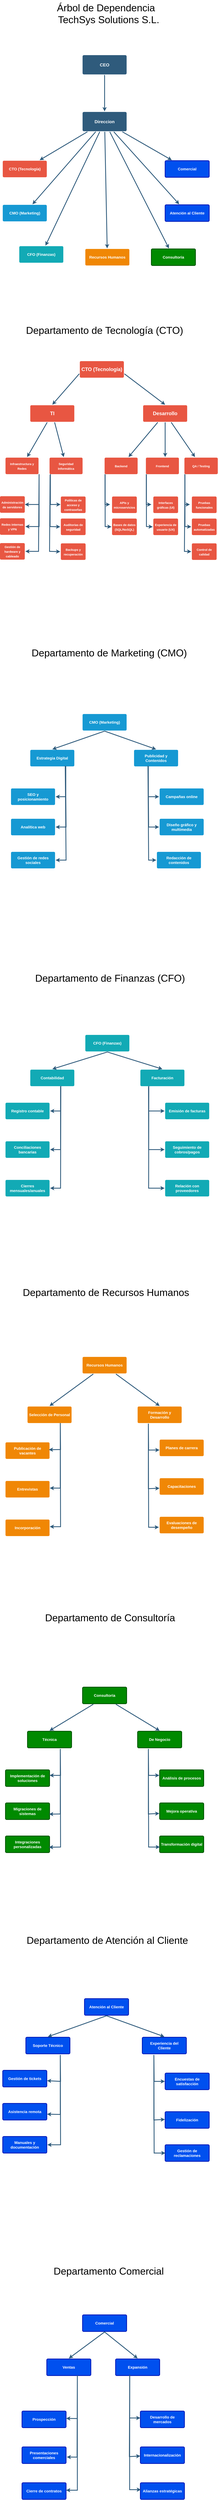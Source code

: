 <mxfile version="26.2.14">
  <diagram id="6a731a19-8d31-9384-78a2-239565b7b9f0" name="Page-1">
    <mxGraphModel dx="1209" dy="1773" grid="1" gridSize="10" guides="1" tooltips="1" connect="1" arrows="1" fold="1" page="1" pageScale="1" pageWidth="827" pageHeight="1169" background="none" math="0" shadow="0">
      <root>
        <mxCell id="0" />
        <mxCell id="1" parent="0" />
        <mxCell id="1745" value="" style="edgeStyle=none;rounded=0;jumpStyle=none;html=1;shadow=0;labelBackgroundColor=none;startArrow=none;startFill=0;endArrow=classic;endFill=1;jettySize=auto;orthogonalLoop=1;strokeColor=#2F5B7C;strokeWidth=3;fontFamily=Helvetica;fontSize=16;fontColor=#23445D;spacing=5;" parent="1" source="1749" target="1764" edge="1">
          <mxGeometry relative="1" as="geometry" />
        </mxCell>
        <mxCell id="1746" value="" style="edgeStyle=none;rounded=0;jumpStyle=none;html=1;shadow=0;labelBackgroundColor=none;startArrow=none;startFill=0;endArrow=classic;endFill=1;jettySize=auto;orthogonalLoop=1;strokeColor=#2F5B7C;strokeWidth=3;fontFamily=Helvetica;fontSize=16;fontColor=#23445D;spacing=5;" parent="1" source="1749" target="1771" edge="1">
          <mxGeometry relative="1" as="geometry" />
        </mxCell>
        <mxCell id="1747" value="" style="edgeStyle=none;rounded=0;jumpStyle=none;html=1;shadow=0;labelBackgroundColor=none;startArrow=none;startFill=0;endArrow=classic;endFill=1;jettySize=auto;orthogonalLoop=1;strokeColor=#2F5B7C;strokeWidth=3;fontFamily=Helvetica;fontSize=16;fontColor=#23445D;spacing=5;" parent="1" source="1749" target="1760" edge="1">
          <mxGeometry relative="1" as="geometry" />
        </mxCell>
        <mxCell id="1748" value="" style="edgeStyle=none;rounded=0;jumpStyle=none;html=1;shadow=0;labelBackgroundColor=none;startArrow=none;startFill=0;endArrow=classic;endFill=1;jettySize=auto;orthogonalLoop=1;strokeColor=#2F5B7C;strokeWidth=3;fontFamily=Helvetica;fontSize=16;fontColor=#23445D;spacing=5;" parent="1" source="1749" target="1753" edge="1">
          <mxGeometry relative="1" as="geometry" />
        </mxCell>
        <mxCell id="1749" value="Direccion" style="rounded=1;whiteSpace=wrap;html=1;shadow=0;labelBackgroundColor=none;strokeColor=none;strokeWidth=3;fillColor=light-dark(#2F5B7C,#667F95);fontFamily=Helvetica;fontSize=16;fontColor=#FFFFFF;align=center;fontStyle=1;spacing=5;arcSize=7;perimeterSpacing=2;" parent="1" vertex="1">
          <mxGeometry x="320" y="-654" width="160" height="70" as="geometry" />
        </mxCell>
        <mxCell id="1753" value="CTO (Tecnología)" style="rounded=1;whiteSpace=wrap;html=1;shadow=0;labelBackgroundColor=none;strokeColor=none;strokeWidth=3;fillColor=#e85642;fontFamily=Helvetica;fontSize=14;fontColor=#FFFFFF;align=center;spacing=5;fontStyle=1;arcSize=7;perimeterSpacing=2;" parent="1" vertex="1">
          <mxGeometry x="30" y="-477" width="160" height="60" as="geometry" />
        </mxCell>
        <mxCell id="1760" value="CMO (Marketing)" style="rounded=1;whiteSpace=wrap;html=1;shadow=0;labelBackgroundColor=none;strokeColor=none;strokeWidth=3;fillColor=#1699d3;fontFamily=Helvetica;fontSize=14;fontColor=#FFFFFF;align=center;spacing=5;fontStyle=1;arcSize=7;perimeterSpacing=2;" parent="1" vertex="1">
          <mxGeometry x="30" y="-317" width="160" height="60" as="geometry" />
        </mxCell>
        <mxCell id="1764" value="Recursos Humanos" style="rounded=1;whiteSpace=wrap;html=1;shadow=0;labelBackgroundColor=none;strokeColor=none;strokeWidth=3;fillColor=#F08705;fontFamily=Helvetica;fontSize=14;fontColor=#FFFFFF;align=center;spacing=5;fontStyle=1;arcSize=7;perimeterSpacing=2;" parent="1" vertex="1">
          <mxGeometry x="330" y="-157" width="160" height="60" as="geometry" />
        </mxCell>
        <mxCell id="1771" value="CFO (Finanzas)" style="rounded=1;whiteSpace=wrap;html=1;shadow=0;labelBackgroundColor=none;strokeColor=none;strokeWidth=3;fillColor=#12aab5;fontFamily=Helvetica;fontSize=14;fontColor=#FFFFFF;align=center;spacing=5;fontStyle=1;arcSize=7;perimeterSpacing=2;" parent="1" vertex="1">
          <mxGeometry x="90" y="-167" width="160" height="60" as="geometry" />
        </mxCell>
        <mxCell id="PSOIu7-MygtbMvIVnS7S-1779" value="CEO" style="rounded=1;whiteSpace=wrap;html=1;shadow=0;labelBackgroundColor=none;strokeColor=none;strokeWidth=3;fillColor=#2F5B7C;fontFamily=Helvetica;fontSize=16;fontColor=#FFFFFF;align=center;fontStyle=1;spacing=5;arcSize=7;perimeterSpacing=2;" vertex="1" parent="1">
          <mxGeometry x="320" y="-860" width="160" height="70" as="geometry" />
        </mxCell>
        <mxCell id="PSOIu7-MygtbMvIVnS7S-1781" value="" style="edgeStyle=none;rounded=0;jumpStyle=none;html=1;shadow=0;labelBackgroundColor=none;startArrow=none;startFill=0;endArrow=classic;endFill=1;jettySize=auto;orthogonalLoop=1;strokeColor=#2F5B7C;strokeWidth=3;fontFamily=Helvetica;fontSize=16;fontColor=#23445D;spacing=5;exitX=0.5;exitY=1;exitDx=0;exitDy=0;entryX=0.5;entryY=0;entryDx=0;entryDy=0;" edge="1" parent="1" source="PSOIu7-MygtbMvIVnS7S-1779" target="1749">
          <mxGeometry relative="1" as="geometry">
            <mxPoint x="380" y="-117" as="sourcePoint" />
            <mxPoint x="616" y="-108" as="targetPoint" />
          </mxGeometry>
        </mxCell>
        <mxCell id="PSOIu7-MygtbMvIVnS7S-1791" value="Consultoría" style="rounded=1;whiteSpace=wrap;html=1;shadow=0;labelBackgroundColor=none;strokeColor=#005700;strokeWidth=3;fillColor=light-dark(#008a00, #8a7e00);fontFamily=Helvetica;fontSize=14;fontColor=#ffffff;align=center;spacing=5;fontStyle=1;arcSize=7;perimeterSpacing=2;" vertex="1" parent="1">
          <mxGeometry x="570" y="-157" width="160" height="60" as="geometry" />
        </mxCell>
        <mxCell id="PSOIu7-MygtbMvIVnS7S-1792" value="" style="edgeStyle=none;rounded=0;jumpStyle=none;html=1;shadow=0;labelBackgroundColor=none;startArrow=none;startFill=0;endArrow=classic;endFill=1;jettySize=auto;orthogonalLoop=1;strokeColor=#2F5B7C;strokeWidth=3;fontFamily=Helvetica;fontSize=16;fontColor=#23445D;spacing=5;" edge="1" parent="1" source="1749" target="PSOIu7-MygtbMvIVnS7S-1791">
          <mxGeometry relative="1" as="geometry">
            <mxPoint x="585" y="10" as="sourcePoint" />
            <mxPoint x="893" y="456" as="targetPoint" />
            <Array as="points" />
          </mxGeometry>
        </mxCell>
        <mxCell id="PSOIu7-MygtbMvIVnS7S-1793" value="Atención al Cliente" style="rounded=1;whiteSpace=wrap;html=1;shadow=0;labelBackgroundColor=none;strokeColor=#001DBC;strokeWidth=3;fillColor=light-dark(#0050ef, #2800f0);fontFamily=Helvetica;fontSize=14;fontColor=#ffffff;align=center;spacing=5;fontStyle=1;arcSize=7;perimeterSpacing=2;" vertex="1" parent="1">
          <mxGeometry x="620" y="-317" width="160" height="60" as="geometry" />
        </mxCell>
        <mxCell id="PSOIu7-MygtbMvIVnS7S-1794" value="" style="edgeStyle=none;rounded=0;jumpStyle=none;html=1;shadow=0;labelBackgroundColor=none;startArrow=none;startFill=0;endArrow=classic;endFill=1;jettySize=auto;orthogonalLoop=1;strokeColor=#2F5B7C;strokeWidth=3;fontFamily=Helvetica;fontSize=16;fontColor=#23445D;spacing=5;" edge="1" parent="1" source="1749" target="PSOIu7-MygtbMvIVnS7S-1793">
          <mxGeometry relative="1" as="geometry">
            <mxPoint x="552" y="-108" as="sourcePoint" />
            <mxPoint x="688" y="-111" as="targetPoint" />
            <Array as="points" />
          </mxGeometry>
        </mxCell>
        <mxCell id="PSOIu7-MygtbMvIVnS7S-1795" value="Comercial" style="rounded=1;whiteSpace=wrap;html=1;shadow=0;labelBackgroundColor=none;strokeColor=#001DBC;strokeWidth=3;fillColor=light-dark(#0050ef, #2800f0);fontFamily=Helvetica;fontSize=14;fontColor=#ffffff;align=center;spacing=5;fontStyle=1;arcSize=7;perimeterSpacing=2;" vertex="1" parent="1">
          <mxGeometry x="620" y="-477" width="160" height="60" as="geometry" />
        </mxCell>
        <mxCell id="PSOIu7-MygtbMvIVnS7S-1796" value="" style="edgeStyle=none;rounded=0;jumpStyle=none;html=1;shadow=0;labelBackgroundColor=none;startArrow=none;startFill=0;endArrow=classic;endFill=1;jettySize=auto;orthogonalLoop=1;strokeColor=#2F5B7C;strokeWidth=3;fontFamily=Helvetica;fontSize=16;fontColor=#23445D;spacing=5;" edge="1" parent="1" source="1749" target="PSOIu7-MygtbMvIVnS7S-1795">
          <mxGeometry relative="1" as="geometry">
            <mxPoint x="534" y="-59" as="sourcePoint" />
            <mxPoint x="734" y="-185" as="targetPoint" />
            <Array as="points" />
          </mxGeometry>
        </mxCell>
        <mxCell id="PSOIu7-MygtbMvIVnS7S-1797" style="edgeStyle=orthogonalEdgeStyle;rounded=0;orthogonalLoop=1;jettySize=auto;html=1;exitX=0.5;exitY=1;exitDx=0;exitDy=0;" edge="1" parent="1">
          <mxGeometry relative="1" as="geometry">
            <mxPoint x="675" y="195.0" as="sourcePoint" />
            <mxPoint x="675" y="195.0" as="targetPoint" />
          </mxGeometry>
        </mxCell>
        <mxCell id="PSOIu7-MygtbMvIVnS7S-1799" value="&lt;font style=&quot;font-size: 36px;&quot;&gt;Árbol de Dependencia&lt;/font&gt;&lt;div&gt;&lt;font style=&quot;font-size: 36px;&quot;&gt;&amp;nbsp; TechSys Solutions S.L.&lt;/font&gt;&lt;/div&gt;" style="text;whiteSpace=wrap;html=1;align=center;" vertex="1" parent="1">
          <mxGeometry x="30" y="-1060" width="750" height="40" as="geometry" />
        </mxCell>
        <mxCell id="PSOIu7-MygtbMvIVnS7S-1800" value="&lt;font style=&quot;font-size: 36px;&quot;&gt;Departamento de Tecnología (CTO)&lt;/font&gt;" style="text;whiteSpace=wrap;html=1;align=center;" vertex="1" parent="1">
          <mxGeometry x="50" y="110" width="700" height="40" as="geometry" />
        </mxCell>
        <mxCell id="PSOIu7-MygtbMvIVnS7S-1801" value="&lt;font style=&quot;font-size: 18px;&quot;&gt;CTO (Tecnología)&lt;/font&gt;" style="rounded=1;whiteSpace=wrap;html=1;shadow=0;labelBackgroundColor=none;strokeColor=none;strokeWidth=3;fillColor=#e85642;fontFamily=Helvetica;fontSize=14;fontColor=#FFFFFF;align=center;spacing=5;fontStyle=1;arcSize=7;perimeterSpacing=2;" vertex="1" parent="1">
          <mxGeometry x="310" y="250" width="160" height="60" as="geometry" />
        </mxCell>
        <mxCell id="PSOIu7-MygtbMvIVnS7S-1802" value="&lt;font style=&quot;font-size: 18px;&quot;&gt;TI&lt;/font&gt;" style="rounded=1;whiteSpace=wrap;html=1;shadow=0;labelBackgroundColor=none;strokeColor=none;strokeWidth=3;fillColor=light-dark(#E85642,#AC5343);fontFamily=Helvetica;fontSize=14;fontColor=#FFFFFF;align=center;spacing=5;fontStyle=1;arcSize=7;perimeterSpacing=2;" vertex="1" parent="1">
          <mxGeometry x="130" y="410" width="160" height="60" as="geometry" />
        </mxCell>
        <mxCell id="PSOIu7-MygtbMvIVnS7S-1804" value="&lt;font style=&quot;font-size: 18px;&quot;&gt;Desarrollo&lt;/font&gt;" style="rounded=1;whiteSpace=wrap;html=1;shadow=0;labelBackgroundColor=none;strokeColor=none;strokeWidth=3;fillColor=light-dark(#E85642,#AC5343);fontFamily=Helvetica;fontSize=14;fontColor=#FFFFFF;align=center;spacing=5;fontStyle=1;arcSize=7;perimeterSpacing=2;" vertex="1" parent="1">
          <mxGeometry x="540" y="410" width="160" height="60" as="geometry" />
        </mxCell>
        <mxCell id="PSOIu7-MygtbMvIVnS7S-1805" value="&lt;font style=&quot;font-size: 11px;&quot;&gt;Infraestructura y Redes&lt;/font&gt;" style="rounded=1;whiteSpace=wrap;html=1;shadow=0;labelBackgroundColor=none;strokeColor=none;strokeWidth=3;fillColor=light-dark(#E85642,#683425);fontFamily=Helvetica;fontSize=14;fontColor=#FFFFFF;align=center;spacing=5;fontStyle=1;arcSize=7;perimeterSpacing=2;" vertex="1" parent="1">
          <mxGeometry x="40" y="600" width="120" height="60" as="geometry" />
        </mxCell>
        <mxCell id="PSOIu7-MygtbMvIVnS7S-1806" value="&lt;font style=&quot;font-size: 11px;&quot;&gt;Seguridad Informática&lt;/font&gt;" style="rounded=1;whiteSpace=wrap;html=1;shadow=0;labelBackgroundColor=none;strokeColor=none;strokeWidth=3;fillColor=light-dark(#E85642,#683425);fontFamily=Helvetica;fontSize=14;fontColor=#FFFFFF;align=center;spacing=5;fontStyle=1;arcSize=7;perimeterSpacing=2;" vertex="1" parent="1">
          <mxGeometry x="200" y="600" width="120" height="60" as="geometry" />
        </mxCell>
        <mxCell id="PSOIu7-MygtbMvIVnS7S-1808" value="&lt;font style=&quot;font-size: 11px;&quot;&gt;Frontend&lt;/font&gt;" style="rounded=1;whiteSpace=wrap;html=1;shadow=0;labelBackgroundColor=none;strokeColor=none;strokeWidth=3;fillColor=light-dark(#E85642,#683425);fontFamily=Helvetica;fontSize=14;fontColor=#FFFFFF;align=center;spacing=5;fontStyle=1;arcSize=7;perimeterSpacing=2;" vertex="1" parent="1">
          <mxGeometry x="550" y="600" width="120" height="60" as="geometry" />
        </mxCell>
        <mxCell id="PSOIu7-MygtbMvIVnS7S-1809" value="&lt;font style=&quot;font-size: 11px;&quot;&gt;Backend&lt;/font&gt;" style="rounded=1;whiteSpace=wrap;html=1;shadow=0;labelBackgroundColor=none;strokeColor=none;strokeWidth=3;fillColor=light-dark(#E85642,#683425);fontFamily=Helvetica;fontSize=14;fontColor=#FFFFFF;align=center;spacing=5;fontStyle=1;arcSize=7;perimeterSpacing=2;" vertex="1" parent="1">
          <mxGeometry x="400" y="600" width="120" height="60" as="geometry" />
        </mxCell>
        <mxCell id="PSOIu7-MygtbMvIVnS7S-1810" value="&lt;font style=&quot;font-size: 11px;&quot;&gt;QA / Testing&lt;/font&gt;" style="rounded=1;whiteSpace=wrap;html=1;shadow=0;labelBackgroundColor=none;strokeColor=none;strokeWidth=3;fillColor=light-dark(#E85642,#683425);fontFamily=Helvetica;fontSize=14;fontColor=#FFFFFF;align=center;spacing=5;fontStyle=1;arcSize=7;perimeterSpacing=2;" vertex="1" parent="1">
          <mxGeometry x="690" y="600" width="121" height="60" as="geometry" />
        </mxCell>
        <mxCell id="PSOIu7-MygtbMvIVnS7S-1815" value="&lt;font style=&quot;font-size: 11px;&quot;&gt;Administración de servidores&lt;/font&gt;" style="rounded=1;whiteSpace=wrap;html=1;shadow=0;labelBackgroundColor=none;strokeColor=none;strokeWidth=3;fillColor=light-dark(#E85642,#29170B);fontFamily=Helvetica;fontSize=14;fontColor=#FFFFFF;align=center;spacing=5;fontStyle=1;arcSize=7;perimeterSpacing=2;" vertex="1" parent="1">
          <mxGeometry x="20" y="740" width="90" height="60" as="geometry" />
        </mxCell>
        <mxCell id="PSOIu7-MygtbMvIVnS7S-1816" value="&lt;font style=&quot;font-size: 11px;&quot;&gt;Redes internas y VPN&lt;/font&gt;" style="rounded=1;whiteSpace=wrap;html=1;shadow=0;labelBackgroundColor=none;strokeColor=none;strokeWidth=3;fillColor=light-dark(#E85642,#29170B);fontFamily=Helvetica;fontSize=14;fontColor=#FFFFFF;align=center;spacing=5;fontStyle=1;arcSize=7;perimeterSpacing=2;" vertex="1" parent="1">
          <mxGeometry x="20" y="820" width="90" height="60" as="geometry" />
        </mxCell>
        <mxCell id="PSOIu7-MygtbMvIVnS7S-1817" value="&lt;font style=&quot;font-size: 11px;&quot;&gt;Gestión de hardware y cableado&lt;/font&gt;" style="rounded=1;whiteSpace=wrap;html=1;shadow=0;labelBackgroundColor=none;strokeColor=none;strokeWidth=3;fillColor=light-dark(#E85642,#29170B);fontFamily=Helvetica;fontSize=14;fontColor=#FFFFFF;align=center;spacing=5;fontStyle=1;arcSize=7;perimeterSpacing=2;" vertex="1" parent="1">
          <mxGeometry x="20" y="910" width="90" height="60" as="geometry" />
        </mxCell>
        <mxCell id="PSOIu7-MygtbMvIVnS7S-1818" value="" style="edgeStyle=none;rounded=0;jumpStyle=none;html=1;shadow=0;labelBackgroundColor=none;startArrow=none;startFill=0;endArrow=classic;endFill=1;jettySize=auto;orthogonalLoop=1;strokeColor=#2F5B7C;strokeWidth=3;fontFamily=Helvetica;fontSize=16;fontColor=#23445D;spacing=5;entryX=0.5;entryY=0;entryDx=0;entryDy=0;exitX=0;exitY=0.75;exitDx=0;exitDy=0;" edge="1" parent="1" source="PSOIu7-MygtbMvIVnS7S-1801" target="PSOIu7-MygtbMvIVnS7S-1802">
          <mxGeometry relative="1" as="geometry">
            <mxPoint x="411" y="28" as="sourcePoint" />
            <mxPoint x="419" y="451" as="targetPoint" />
          </mxGeometry>
        </mxCell>
        <mxCell id="PSOIu7-MygtbMvIVnS7S-1819" value="" style="edgeStyle=none;rounded=0;jumpStyle=none;html=1;shadow=0;labelBackgroundColor=none;startArrow=none;startFill=0;endArrow=classic;endFill=1;jettySize=auto;orthogonalLoop=1;strokeColor=#2F5B7C;strokeWidth=3;fontFamily=Helvetica;fontSize=16;fontColor=#23445D;spacing=5;exitX=1;exitY=0.75;exitDx=0;exitDy=0;entryX=0.5;entryY=0;entryDx=0;entryDy=0;" edge="1" parent="1" source="PSOIu7-MygtbMvIVnS7S-1801" target="PSOIu7-MygtbMvIVnS7S-1804">
          <mxGeometry relative="1" as="geometry">
            <mxPoint x="494" y="432" as="sourcePoint" />
            <mxPoint x="432" y="488" as="targetPoint" />
          </mxGeometry>
        </mxCell>
        <mxCell id="PSOIu7-MygtbMvIVnS7S-1820" value="" style="edgeStyle=none;rounded=0;jumpStyle=none;html=1;shadow=0;labelBackgroundColor=none;startArrow=none;startFill=0;endArrow=classic;endFill=1;jettySize=auto;orthogonalLoop=1;strokeColor=#2F5B7C;strokeWidth=3;fontFamily=Helvetica;fontSize=16;fontColor=#23445D;spacing=5;entryX=0.5;entryY=0;entryDx=0;entryDy=0;exitX=0.5;exitY=1;exitDx=0;exitDy=0;" edge="1" parent="1" source="PSOIu7-MygtbMvIVnS7S-1804">
          <mxGeometry relative="1" as="geometry">
            <mxPoint x="626.364" y="542" as="sourcePoint" />
            <mxPoint x="620" y="598" as="targetPoint" />
          </mxGeometry>
        </mxCell>
        <mxCell id="PSOIu7-MygtbMvIVnS7S-1821" value="" style="edgeStyle=none;rounded=0;jumpStyle=none;html=1;shadow=0;labelBackgroundColor=none;startArrow=none;startFill=0;endArrow=classic;endFill=1;jettySize=auto;orthogonalLoop=1;strokeColor=#2F5B7C;strokeWidth=3;fontFamily=Helvetica;fontSize=16;fontColor=#23445D;spacing=5;" edge="1" parent="1" source="PSOIu7-MygtbMvIVnS7S-1804" target="PSOIu7-MygtbMvIVnS7S-1810">
          <mxGeometry relative="1" as="geometry">
            <mxPoint x="690" y="552" as="sourcePoint" />
            <mxPoint x="690" y="608" as="targetPoint" />
          </mxGeometry>
        </mxCell>
        <mxCell id="PSOIu7-MygtbMvIVnS7S-1822" value="" style="edgeStyle=none;rounded=0;jumpStyle=none;html=1;shadow=0;labelBackgroundColor=none;startArrow=none;startFill=0;endArrow=classic;endFill=1;jettySize=auto;orthogonalLoop=1;strokeColor=#2F5B7C;strokeWidth=3;fontFamily=Helvetica;fontSize=16;fontColor=#23445D;spacing=5;" edge="1" parent="1" source="PSOIu7-MygtbMvIVnS7S-1804" target="PSOIu7-MygtbMvIVnS7S-1809">
          <mxGeometry relative="1" as="geometry">
            <mxPoint x="640" y="562" as="sourcePoint" />
            <mxPoint x="640" y="618" as="targetPoint" />
          </mxGeometry>
        </mxCell>
        <mxCell id="PSOIu7-MygtbMvIVnS7S-1823" value="" style="edgeStyle=none;rounded=0;jumpStyle=none;html=1;shadow=0;labelBackgroundColor=none;startArrow=none;startFill=0;endArrow=classic;endFill=1;jettySize=auto;orthogonalLoop=1;strokeColor=#2F5B7C;strokeWidth=3;fontFamily=Helvetica;fontSize=16;fontColor=#23445D;spacing=5;" edge="1" parent="1" source="PSOIu7-MygtbMvIVnS7S-1802" target="PSOIu7-MygtbMvIVnS7S-1806">
          <mxGeometry relative="1" as="geometry">
            <mxPoint x="650" y="572" as="sourcePoint" />
            <mxPoint x="650" y="628" as="targetPoint" />
          </mxGeometry>
        </mxCell>
        <mxCell id="PSOIu7-MygtbMvIVnS7S-1824" value="" style="edgeStyle=none;rounded=0;jumpStyle=none;html=1;shadow=0;labelBackgroundColor=none;startArrow=none;startFill=0;endArrow=classic;endFill=1;jettySize=auto;orthogonalLoop=1;strokeColor=#2F5B7C;strokeWidth=3;fontFamily=Helvetica;fontSize=16;fontColor=#23445D;spacing=5;" edge="1" parent="1" source="PSOIu7-MygtbMvIVnS7S-1802" target="PSOIu7-MygtbMvIVnS7S-1805">
          <mxGeometry relative="1" as="geometry">
            <mxPoint x="660" y="582" as="sourcePoint" />
            <mxPoint x="660" y="638" as="targetPoint" />
          </mxGeometry>
        </mxCell>
        <mxCell id="PSOIu7-MygtbMvIVnS7S-1825" value="" style="edgeStyle=none;rounded=0;jumpStyle=none;html=1;shadow=0;labelBackgroundColor=none;startArrow=none;startFill=0;endArrow=classic;endFill=1;jettySize=auto;orthogonalLoop=1;strokeColor=#2F5B7C;strokeWidth=3;fontFamily=Helvetica;fontSize=16;fontColor=#23445D;spacing=5;" edge="1" parent="1">
          <mxGeometry relative="1" as="geometry">
            <mxPoint x="162" y="660" as="sourcePoint" />
            <mxPoint x="110" y="770" as="targetPoint" />
            <Array as="points">
              <mxPoint x="162" y="770" />
            </Array>
          </mxGeometry>
        </mxCell>
        <mxCell id="PSOIu7-MygtbMvIVnS7S-1826" value="" style="edgeStyle=none;rounded=0;jumpStyle=none;html=1;shadow=0;labelBackgroundColor=none;startArrow=none;startFill=0;endArrow=classic;endFill=1;jettySize=auto;orthogonalLoop=1;strokeColor=#2F5B7C;strokeWidth=3;fontFamily=Helvetica;fontSize=16;fontColor=#23445D;spacing=5;entryX=1;entryY=0.5;entryDx=0;entryDy=0;exitX=1;exitY=1;exitDx=0;exitDy=0;" edge="1" parent="1" source="PSOIu7-MygtbMvIVnS7S-1805" target="PSOIu7-MygtbMvIVnS7S-1816">
          <mxGeometry relative="1" as="geometry">
            <mxPoint x="680" y="602" as="sourcePoint" />
            <mxPoint x="680" y="658" as="targetPoint" />
            <Array as="points">
              <mxPoint x="162" y="850" />
            </Array>
          </mxGeometry>
        </mxCell>
        <mxCell id="PSOIu7-MygtbMvIVnS7S-1827" value="" style="edgeStyle=none;rounded=0;jumpStyle=none;html=1;shadow=0;labelBackgroundColor=none;startArrow=none;startFill=0;endArrow=classic;endFill=1;jettySize=auto;orthogonalLoop=1;strokeColor=#2F5B7C;strokeWidth=3;fontFamily=Helvetica;fontSize=16;fontColor=#23445D;spacing=5;entryX=1;entryY=0.5;entryDx=0;entryDy=0;exitX=1;exitY=1;exitDx=0;exitDy=0;" edge="1" parent="1" source="PSOIu7-MygtbMvIVnS7S-1805" target="PSOIu7-MygtbMvIVnS7S-1817">
          <mxGeometry relative="1" as="geometry">
            <mxPoint x="160" y="663" as="sourcePoint" />
            <mxPoint x="690" y="668" as="targetPoint" />
            <Array as="points">
              <mxPoint x="160" y="940" />
            </Array>
          </mxGeometry>
        </mxCell>
        <mxCell id="PSOIu7-MygtbMvIVnS7S-1828" value="&lt;font style=&quot;font-size: 11px;&quot;&gt;Políticas de acceso y contraseñas&lt;/font&gt;" style="rounded=1;whiteSpace=wrap;html=1;shadow=0;labelBackgroundColor=none;strokeColor=none;strokeWidth=3;fillColor=light-dark(#E85642,#29170B);fontFamily=Helvetica;fontSize=14;fontColor=#FFFFFF;align=center;spacing=5;fontStyle=1;arcSize=7;perimeterSpacing=2;" vertex="1" parent="1">
          <mxGeometry x="241" y="741" width="90" height="60" as="geometry" />
        </mxCell>
        <mxCell id="PSOIu7-MygtbMvIVnS7S-1829" value="&lt;font style=&quot;font-size: 11px;&quot;&gt;Auditorías de seguridad&lt;/font&gt;" style="rounded=1;whiteSpace=wrap;html=1;shadow=0;labelBackgroundColor=none;strokeColor=none;strokeWidth=3;fillColor=light-dark(#E85642,#29170B);fontFamily=Helvetica;fontSize=14;fontColor=#FFFFFF;align=center;spacing=5;fontStyle=1;arcSize=7;perimeterSpacing=2;" vertex="1" parent="1">
          <mxGeometry x="241" y="821" width="90" height="60" as="geometry" />
        </mxCell>
        <mxCell id="PSOIu7-MygtbMvIVnS7S-1830" value="&lt;font style=&quot;font-size: 11px;&quot;&gt;Backups y recuperación&lt;/font&gt;" style="rounded=1;whiteSpace=wrap;html=1;shadow=0;labelBackgroundColor=none;strokeColor=none;strokeWidth=3;fillColor=light-dark(#E85642,#29170B);fontFamily=Helvetica;fontSize=14;fontColor=#FFFFFF;align=center;spacing=5;fontStyle=1;arcSize=7;perimeterSpacing=2;" vertex="1" parent="1">
          <mxGeometry x="241" y="911" width="90" height="60" as="geometry" />
        </mxCell>
        <mxCell id="PSOIu7-MygtbMvIVnS7S-1831" value="" style="edgeStyle=none;rounded=0;jumpStyle=none;html=1;shadow=0;labelBackgroundColor=none;startArrow=none;startFill=0;endArrow=classic;endFill=1;jettySize=auto;orthogonalLoop=1;strokeColor=#2F5B7C;strokeWidth=3;fontFamily=Helvetica;fontSize=16;fontColor=#23445D;spacing=5;" edge="1" parent="1">
          <mxGeometry relative="1" as="geometry">
            <mxPoint x="203" y="660" as="sourcePoint" />
            <mxPoint x="240" y="770" as="targetPoint" />
            <Array as="points">
              <mxPoint x="203" y="770" />
            </Array>
          </mxGeometry>
        </mxCell>
        <mxCell id="PSOIu7-MygtbMvIVnS7S-1832" value="" style="edgeStyle=none;rounded=0;jumpStyle=none;html=1;shadow=0;labelBackgroundColor=none;startArrow=none;startFill=0;endArrow=classic;endFill=1;jettySize=auto;orthogonalLoop=1;strokeColor=#2F5B7C;strokeWidth=3;fontFamily=Helvetica;fontSize=16;fontColor=#23445D;spacing=5;exitX=1;exitY=1;exitDx=0;exitDy=0;entryX=0;entryY=0.5;entryDx=0;entryDy=0;" edge="1" parent="1" target="PSOIu7-MygtbMvIVnS7S-1829">
          <mxGeometry relative="1" as="geometry">
            <mxPoint x="202" y="662" as="sourcePoint" />
            <mxPoint x="240" y="850" as="targetPoint" />
            <Array as="points">
              <mxPoint x="202" y="850" />
            </Array>
          </mxGeometry>
        </mxCell>
        <mxCell id="PSOIu7-MygtbMvIVnS7S-1833" value="" style="edgeStyle=none;rounded=0;jumpStyle=none;html=1;shadow=0;labelBackgroundColor=none;startArrow=none;startFill=0;endArrow=classic;endFill=1;jettySize=auto;orthogonalLoop=1;strokeColor=#2F5B7C;strokeWidth=3;fontFamily=Helvetica;fontSize=16;fontColor=#23445D;spacing=5;entryX=0;entryY=0.5;entryDx=0;entryDy=0;exitX=1;exitY=1;exitDx=0;exitDy=0;" edge="1" parent="1" target="PSOIu7-MygtbMvIVnS7S-1830">
          <mxGeometry relative="1" as="geometry">
            <mxPoint x="202" y="662" as="sourcePoint" />
            <mxPoint x="152" y="940" as="targetPoint" />
            <Array as="points">
              <mxPoint x="200" y="940" />
            </Array>
          </mxGeometry>
        </mxCell>
        <mxCell id="PSOIu7-MygtbMvIVnS7S-1834" value="&lt;font style=&quot;font-size: 11px;&quot;&gt;Pruebas funcionales&lt;/font&gt;" style="rounded=1;whiteSpace=wrap;html=1;shadow=0;labelBackgroundColor=none;strokeColor=none;strokeWidth=3;fillColor=light-dark(#E85642,#29170B);fontFamily=Helvetica;fontSize=14;fontColor=#FFFFFF;align=center;spacing=5;fontStyle=1;arcSize=7;perimeterSpacing=2;" vertex="1" parent="1">
          <mxGeometry x="717" y="741" width="90" height="60" as="geometry" />
        </mxCell>
        <mxCell id="PSOIu7-MygtbMvIVnS7S-1835" value="&lt;font style=&quot;font-size: 11px;&quot;&gt;Pruebas automatizadas&lt;/font&gt;" style="rounded=1;whiteSpace=wrap;html=1;shadow=0;labelBackgroundColor=none;strokeColor=none;strokeWidth=3;fillColor=light-dark(#E85642,#29170B);fontFamily=Helvetica;fontSize=14;fontColor=#FFFFFF;align=center;spacing=5;fontStyle=1;arcSize=7;perimeterSpacing=2;" vertex="1" parent="1">
          <mxGeometry x="717" y="821" width="90" height="60" as="geometry" />
        </mxCell>
        <mxCell id="PSOIu7-MygtbMvIVnS7S-1836" value="&lt;font style=&quot;font-size: 11px;&quot;&gt;Control de calidad&lt;/font&gt;" style="rounded=1;whiteSpace=wrap;html=1;shadow=0;labelBackgroundColor=none;strokeColor=none;strokeWidth=3;fillColor=light-dark(#E85642,#29170B);fontFamily=Helvetica;fontSize=14;fontColor=#FFFFFF;align=center;spacing=5;fontStyle=1;arcSize=7;perimeterSpacing=2;" vertex="1" parent="1">
          <mxGeometry x="717" y="911" width="90" height="60" as="geometry" />
        </mxCell>
        <mxCell id="PSOIu7-MygtbMvIVnS7S-1837" value="" style="edgeStyle=none;rounded=0;jumpStyle=none;html=1;shadow=0;labelBackgroundColor=none;startArrow=none;startFill=0;endArrow=classic;endFill=1;jettySize=auto;orthogonalLoop=1;strokeColor=#2F5B7C;strokeWidth=3;fontFamily=Helvetica;fontSize=16;fontColor=#23445D;spacing=5;" edge="1" parent="1">
          <mxGeometry relative="1" as="geometry">
            <mxPoint x="691.5" y="660" as="sourcePoint" />
            <mxPoint x="710" y="770" as="targetPoint" />
            <Array as="points">
              <mxPoint x="691.5" y="770" />
            </Array>
          </mxGeometry>
        </mxCell>
        <mxCell id="PSOIu7-MygtbMvIVnS7S-1838" value="" style="edgeStyle=none;rounded=0;jumpStyle=none;html=1;shadow=0;labelBackgroundColor=none;startArrow=none;startFill=0;endArrow=classic;endFill=1;jettySize=auto;orthogonalLoop=1;strokeColor=#2F5B7C;strokeWidth=3;fontFamily=Helvetica;fontSize=16;fontColor=#23445D;spacing=5;exitX=1;exitY=1;exitDx=0;exitDy=0;entryX=0;entryY=0.5;entryDx=0;entryDy=0;" edge="1" parent="1" target="PSOIu7-MygtbMvIVnS7S-1835">
          <mxGeometry relative="1" as="geometry">
            <mxPoint x="692" y="662" as="sourcePoint" />
            <mxPoint x="730" y="850" as="targetPoint" />
            <Array as="points">
              <mxPoint x="692" y="850" />
            </Array>
          </mxGeometry>
        </mxCell>
        <mxCell id="PSOIu7-MygtbMvIVnS7S-1839" value="" style="edgeStyle=none;rounded=0;jumpStyle=none;html=1;shadow=0;labelBackgroundColor=none;startArrow=none;startFill=0;endArrow=classic;endFill=1;jettySize=auto;orthogonalLoop=1;strokeColor=#2F5B7C;strokeWidth=3;fontFamily=Helvetica;fontSize=16;fontColor=#23445D;spacing=5;entryX=0;entryY=0.5;entryDx=0;entryDy=0;exitX=1;exitY=1;exitDx=0;exitDy=0;" edge="1" parent="1" target="PSOIu7-MygtbMvIVnS7S-1836">
          <mxGeometry relative="1" as="geometry">
            <mxPoint x="692" y="662" as="sourcePoint" />
            <mxPoint x="642" y="940" as="targetPoint" />
            <Array as="points">
              <mxPoint x="690" y="940" />
            </Array>
          </mxGeometry>
        </mxCell>
        <mxCell id="PSOIu7-MygtbMvIVnS7S-1843" value="&lt;font style=&quot;font-size: 11px;&quot;&gt;Interfaces gráficas (UI)&lt;/font&gt;" style="rounded=1;whiteSpace=wrap;html=1;shadow=0;labelBackgroundColor=none;strokeColor=none;strokeWidth=3;fillColor=light-dark(#E85642,#29170B);fontFamily=Helvetica;fontSize=14;fontColor=#FFFFFF;align=center;spacing=5;fontStyle=1;arcSize=7;perimeterSpacing=2;" vertex="1" parent="1">
          <mxGeometry x="577" y="741" width="90" height="60" as="geometry" />
        </mxCell>
        <mxCell id="PSOIu7-MygtbMvIVnS7S-1844" value="&lt;font style=&quot;font-size: 11px;&quot;&gt;Experiencia de usuario (UX)&lt;/font&gt;" style="rounded=1;whiteSpace=wrap;html=1;shadow=0;labelBackgroundColor=none;strokeColor=none;strokeWidth=3;fillColor=light-dark(#E85642,#29170B);fontFamily=Helvetica;fontSize=14;fontColor=#FFFFFF;align=center;spacing=5;fontStyle=1;arcSize=7;perimeterSpacing=2;" vertex="1" parent="1">
          <mxGeometry x="577" y="821" width="90" height="60" as="geometry" />
        </mxCell>
        <mxCell id="PSOIu7-MygtbMvIVnS7S-1846" value="" style="edgeStyle=none;rounded=0;jumpStyle=none;html=1;shadow=0;labelBackgroundColor=none;startArrow=none;startFill=0;endArrow=classic;endFill=1;jettySize=auto;orthogonalLoop=1;strokeColor=#2F5B7C;strokeWidth=3;fontFamily=Helvetica;fontSize=16;fontColor=#23445D;spacing=5;" edge="1" parent="1">
          <mxGeometry relative="1" as="geometry">
            <mxPoint x="551.5" y="660" as="sourcePoint" />
            <mxPoint x="570" y="770" as="targetPoint" />
            <Array as="points">
              <mxPoint x="551.5" y="770" />
            </Array>
          </mxGeometry>
        </mxCell>
        <mxCell id="PSOIu7-MygtbMvIVnS7S-1847" value="" style="edgeStyle=none;rounded=0;jumpStyle=none;html=1;shadow=0;labelBackgroundColor=none;startArrow=none;startFill=0;endArrow=classic;endFill=1;jettySize=auto;orthogonalLoop=1;strokeColor=#2F5B7C;strokeWidth=3;fontFamily=Helvetica;fontSize=16;fontColor=#23445D;spacing=5;exitX=1;exitY=1;exitDx=0;exitDy=0;entryX=0;entryY=0.5;entryDx=0;entryDy=0;" edge="1" parent="1" target="PSOIu7-MygtbMvIVnS7S-1844">
          <mxGeometry relative="1" as="geometry">
            <mxPoint x="552" y="662" as="sourcePoint" />
            <mxPoint x="590" y="850" as="targetPoint" />
            <Array as="points">
              <mxPoint x="552" y="850" />
            </Array>
          </mxGeometry>
        </mxCell>
        <mxCell id="PSOIu7-MygtbMvIVnS7S-1849" value="&lt;font style=&quot;font-size: 11px;&quot;&gt;APIs y microservicios&lt;/font&gt;" style="rounded=1;whiteSpace=wrap;html=1;shadow=0;labelBackgroundColor=none;strokeColor=none;strokeWidth=3;fillColor=light-dark(#E85642,#29170B);fontFamily=Helvetica;fontSize=14;fontColor=#FFFFFF;align=center;spacing=5;fontStyle=1;arcSize=7;perimeterSpacing=2;" vertex="1" parent="1">
          <mxGeometry x="427" y="741" width="90" height="60" as="geometry" />
        </mxCell>
        <mxCell id="PSOIu7-MygtbMvIVnS7S-1850" value="&lt;font style=&quot;font-size: 11px;&quot;&gt;Bases de datos (SQL/NoSQL)&lt;/font&gt;" style="rounded=1;whiteSpace=wrap;html=1;shadow=0;labelBackgroundColor=none;strokeColor=none;strokeWidth=3;fillColor=light-dark(#E85642,#29170B);fontFamily=Helvetica;fontSize=14;fontColor=#FFFFFF;align=center;spacing=5;fontStyle=1;arcSize=7;perimeterSpacing=2;" vertex="1" parent="1">
          <mxGeometry x="427" y="821" width="90" height="60" as="geometry" />
        </mxCell>
        <mxCell id="PSOIu7-MygtbMvIVnS7S-1852" value="" style="edgeStyle=none;rounded=0;jumpStyle=none;html=1;shadow=0;labelBackgroundColor=none;startArrow=none;startFill=0;endArrow=classic;endFill=1;jettySize=auto;orthogonalLoop=1;strokeColor=#2F5B7C;strokeWidth=3;fontFamily=Helvetica;fontSize=16;fontColor=#23445D;spacing=5;" edge="1" parent="1">
          <mxGeometry relative="1" as="geometry">
            <mxPoint x="401.5" y="660" as="sourcePoint" />
            <mxPoint x="420" y="770" as="targetPoint" />
            <Array as="points">
              <mxPoint x="401.5" y="770" />
            </Array>
          </mxGeometry>
        </mxCell>
        <mxCell id="PSOIu7-MygtbMvIVnS7S-1853" value="" style="edgeStyle=none;rounded=0;jumpStyle=none;html=1;shadow=0;labelBackgroundColor=none;startArrow=none;startFill=0;endArrow=classic;endFill=1;jettySize=auto;orthogonalLoop=1;strokeColor=#2F5B7C;strokeWidth=3;fontFamily=Helvetica;fontSize=16;fontColor=#23445D;spacing=5;exitX=1;exitY=1;exitDx=0;exitDy=0;entryX=0;entryY=0.5;entryDx=0;entryDy=0;" edge="1" parent="1" target="PSOIu7-MygtbMvIVnS7S-1850">
          <mxGeometry relative="1" as="geometry">
            <mxPoint x="402" y="662" as="sourcePoint" />
            <mxPoint x="440" y="850" as="targetPoint" />
            <Array as="points">
              <mxPoint x="402" y="850" />
            </Array>
          </mxGeometry>
        </mxCell>
        <mxCell id="PSOIu7-MygtbMvIVnS7S-1855" value="&lt;div style=&quot;&quot;&gt;&lt;span style=&quot;background-color: transparent; color: light-dark(rgb(0, 0, 0), rgb(255, 255, 255));&quot;&gt;&lt;font style=&quot;font-size: 36px;&quot;&gt;Departamento de Marketing (CMO)&lt;/font&gt;&lt;/span&gt;&lt;/div&gt;" style="text;whiteSpace=wrap;html=1;align=center;" vertex="1" parent="1">
          <mxGeometry x="42" y="1280" width="750" height="40" as="geometry" />
        </mxCell>
        <mxCell id="PSOIu7-MygtbMvIVnS7S-1856" value="CMO (Marketing)" style="rounded=1;whiteSpace=wrap;html=1;shadow=0;labelBackgroundColor=none;strokeColor=none;strokeWidth=3;fillColor=#1699d3;fontFamily=Helvetica;fontSize=14;fontColor=#FFFFFF;align=center;spacing=5;fontStyle=1;arcSize=7;perimeterSpacing=2;" vertex="1" parent="1">
          <mxGeometry x="320" y="1530" width="160" height="60" as="geometry" />
        </mxCell>
        <mxCell id="PSOIu7-MygtbMvIVnS7S-1857" value="Publicidad y Contenidos" style="rounded=1;whiteSpace=wrap;html=1;shadow=0;labelBackgroundColor=none;strokeColor=none;strokeWidth=3;fillColor=light-dark(#1699D3,#1D6588);fontFamily=Helvetica;fontSize=14;fontColor=#FFFFFF;align=center;spacing=5;fontStyle=1;arcSize=7;perimeterSpacing=2;" vertex="1" parent="1">
          <mxGeometry x="507" y="1660" width="160" height="60" as="geometry" />
        </mxCell>
        <mxCell id="PSOIu7-MygtbMvIVnS7S-1858" value="Estrategia Digital" style="rounded=1;whiteSpace=wrap;html=1;shadow=0;labelBackgroundColor=none;strokeColor=none;strokeWidth=3;fillColor=light-dark(#1699D3,#1D6588);fontFamily=Helvetica;fontSize=14;fontColor=#FFFFFF;align=center;spacing=5;fontStyle=1;arcSize=7;perimeterSpacing=2;" vertex="1" parent="1">
          <mxGeometry x="130" y="1660" width="160" height="60" as="geometry" />
        </mxCell>
        <mxCell id="PSOIu7-MygtbMvIVnS7S-1859" value="" style="edgeStyle=none;rounded=0;jumpStyle=none;html=1;shadow=0;labelBackgroundColor=none;startArrow=none;startFill=0;endArrow=classic;endFill=1;jettySize=auto;orthogonalLoop=1;strokeColor=#2F5B7C;strokeWidth=3;fontFamily=Helvetica;fontSize=16;fontColor=#23445D;spacing=5;entryX=0.5;entryY=0;entryDx=0;entryDy=0;exitX=0.5;exitY=1;exitDx=0;exitDy=0;" edge="1" parent="1" source="PSOIu7-MygtbMvIVnS7S-1856" target="PSOIu7-MygtbMvIVnS7S-1857">
          <mxGeometry relative="1" as="geometry">
            <mxPoint x="603" y="1402" as="sourcePoint" />
            <mxPoint x="497" y="1528" as="targetPoint" />
          </mxGeometry>
        </mxCell>
        <mxCell id="PSOIu7-MygtbMvIVnS7S-1861" value="" style="edgeStyle=none;rounded=0;jumpStyle=none;html=1;shadow=0;labelBackgroundColor=none;startArrow=none;startFill=0;endArrow=classic;endFill=1;jettySize=auto;orthogonalLoop=1;strokeColor=#2F5B7C;strokeWidth=3;fontFamily=Helvetica;fontSize=16;fontColor=#23445D;spacing=5;entryX=0.5;entryY=0;entryDx=0;entryDy=0;exitX=0.5;exitY=1;exitDx=0;exitDy=0;" edge="1" parent="1" source="PSOIu7-MygtbMvIVnS7S-1856" target="PSOIu7-MygtbMvIVnS7S-1858">
          <mxGeometry relative="1" as="geometry">
            <mxPoint x="260" y="1602" as="sourcePoint" />
            <mxPoint x="447" y="1668" as="targetPoint" />
          </mxGeometry>
        </mxCell>
        <mxCell id="PSOIu7-MygtbMvIVnS7S-1862" value="Campañas online" style="rounded=1;whiteSpace=wrap;html=1;shadow=0;labelBackgroundColor=none;strokeColor=none;strokeWidth=3;fillColor=light-dark(#1699D3,#0E2F41);fontFamily=Helvetica;fontSize=14;fontColor=#FFFFFF;align=center;spacing=5;fontStyle=1;arcSize=7;perimeterSpacing=2;" vertex="1" parent="1">
          <mxGeometry x="600" y="1800" width="160" height="60" as="geometry" />
        </mxCell>
        <mxCell id="PSOIu7-MygtbMvIVnS7S-1863" value="Diseño gráfico y multimedia" style="rounded=1;whiteSpace=wrap;html=1;shadow=0;labelBackgroundColor=none;strokeColor=none;strokeWidth=3;fillColor=light-dark(#1699D3,#0E2F41);fontFamily=Helvetica;fontSize=14;fontColor=#FFFFFF;align=center;spacing=5;fontStyle=1;arcSize=7;perimeterSpacing=2;" vertex="1" parent="1">
          <mxGeometry x="600" y="1910" width="160" height="60" as="geometry" />
        </mxCell>
        <mxCell id="PSOIu7-MygtbMvIVnS7S-1864" value="Redacción de contenidos" style="rounded=1;whiteSpace=wrap;html=1;shadow=0;labelBackgroundColor=none;strokeColor=none;strokeWidth=3;fillColor=light-dark(#1699D3,#0E2F41);fontFamily=Helvetica;fontSize=14;fontColor=#FFFFFF;align=center;spacing=5;fontStyle=1;arcSize=7;perimeterSpacing=2;" vertex="1" parent="1">
          <mxGeometry x="590" y="2030" width="160" height="60" as="geometry" />
        </mxCell>
        <mxCell id="PSOIu7-MygtbMvIVnS7S-1865" value="SEO y posicionamiento" style="rounded=1;whiteSpace=wrap;html=1;shadow=0;labelBackgroundColor=none;strokeColor=none;strokeWidth=3;fillColor=light-dark(#1699D3,#0E2F41);fontFamily=Helvetica;fontSize=14;fontColor=#FFFFFF;align=center;spacing=5;fontStyle=1;arcSize=7;perimeterSpacing=2;" vertex="1" parent="1">
          <mxGeometry x="60" y="1800" width="160" height="60" as="geometry" />
        </mxCell>
        <mxCell id="PSOIu7-MygtbMvIVnS7S-1866" value="Analítica web" style="rounded=1;whiteSpace=wrap;html=1;shadow=0;labelBackgroundColor=none;strokeColor=none;strokeWidth=3;fillColor=light-dark(#1699D3,#0E2F41);fontFamily=Helvetica;fontSize=14;fontColor=#FFFFFF;align=center;spacing=5;fontStyle=1;arcSize=7;perimeterSpacing=2;" vertex="1" parent="1">
          <mxGeometry x="60" y="1910" width="160" height="60" as="geometry" />
        </mxCell>
        <mxCell id="PSOIu7-MygtbMvIVnS7S-1867" value="Gestión de redes sociales" style="rounded=1;whiteSpace=wrap;html=1;shadow=0;labelBackgroundColor=none;strokeColor=none;strokeWidth=3;fillColor=light-dark(#1699D3,#0E2F41);fontFamily=Helvetica;fontSize=14;fontColor=#FFFFFF;align=center;spacing=5;fontStyle=1;arcSize=7;perimeterSpacing=2;" vertex="1" parent="1">
          <mxGeometry x="60" y="2030" width="160" height="60" as="geometry" />
        </mxCell>
        <mxCell id="PSOIu7-MygtbMvIVnS7S-1868" value="" style="edgeStyle=none;rounded=0;jumpStyle=none;html=1;shadow=0;labelBackgroundColor=none;startArrow=none;startFill=0;endArrow=classic;endFill=1;jettySize=auto;orthogonalLoop=1;strokeColor=#2F5B7C;strokeWidth=3;fontFamily=Helvetica;fontSize=16;fontColor=#23445D;spacing=5;exitX=0.328;exitY=0.96;exitDx=0;exitDy=0;exitPerimeter=0;entryX=0;entryY=0.5;entryDx=0;entryDy=0;" edge="1" parent="1" source="PSOIu7-MygtbMvIVnS7S-1857" target="PSOIu7-MygtbMvIVnS7S-1862">
          <mxGeometry relative="1" as="geometry">
            <mxPoint x="550" y="1720" as="sourcePoint" />
            <mxPoint x="590" y="1830" as="targetPoint" />
            <Array as="points">
              <mxPoint x="559" y="1830" />
            </Array>
          </mxGeometry>
        </mxCell>
        <mxCell id="PSOIu7-MygtbMvIVnS7S-1869" value="" style="edgeStyle=none;rounded=0;jumpStyle=none;html=1;shadow=0;labelBackgroundColor=none;startArrow=none;startFill=0;endArrow=classic;endFill=1;jettySize=auto;orthogonalLoop=1;strokeColor=#2F5B7C;strokeWidth=3;fontFamily=Helvetica;fontSize=16;fontColor=#23445D;spacing=5;entryX=0;entryY=0.5;entryDx=0;entryDy=0;exitX=0.324;exitY=0.95;exitDx=0;exitDy=0;exitPerimeter=0;" edge="1" parent="1" source="PSOIu7-MygtbMvIVnS7S-1857" target="PSOIu7-MygtbMvIVnS7S-1863">
          <mxGeometry relative="1" as="geometry">
            <mxPoint x="569" y="1729" as="sourcePoint" />
            <mxPoint x="607" y="1840.0" as="targetPoint" />
            <Array as="points">
              <mxPoint x="560" y="1940" />
            </Array>
          </mxGeometry>
        </mxCell>
        <mxCell id="PSOIu7-MygtbMvIVnS7S-1870" value="" style="edgeStyle=none;rounded=0;jumpStyle=none;html=1;shadow=0;labelBackgroundColor=none;startArrow=none;startFill=0;endArrow=classic;endFill=1;jettySize=auto;orthogonalLoop=1;strokeColor=#2F5B7C;strokeWidth=3;fontFamily=Helvetica;fontSize=16;fontColor=#23445D;spacing=5;entryX=0;entryY=0.5;entryDx=0;entryDy=0;exitX=0.32;exitY=0.941;exitDx=0;exitDy=0;exitPerimeter=0;" edge="1" parent="1" source="PSOIu7-MygtbMvIVnS7S-1857" target="PSOIu7-MygtbMvIVnS7S-1864">
          <mxGeometry relative="1" as="geometry">
            <mxPoint x="579" y="1739" as="sourcePoint" />
            <mxPoint x="617" y="1850.0" as="targetPoint" />
            <Array as="points">
              <mxPoint x="560" y="2060" />
            </Array>
          </mxGeometry>
        </mxCell>
        <mxCell id="PSOIu7-MygtbMvIVnS7S-1871" value="" style="edgeStyle=none;rounded=0;jumpStyle=none;html=1;shadow=0;labelBackgroundColor=none;startArrow=none;startFill=0;endArrow=classic;endFill=1;jettySize=auto;orthogonalLoop=1;strokeColor=#2F5B7C;strokeWidth=3;fontFamily=Helvetica;fontSize=16;fontColor=#23445D;spacing=5;exitX=0.328;exitY=0.96;exitDx=0;exitDy=0;exitPerimeter=0;entryX=1;entryY=0.5;entryDx=0;entryDy=0;" edge="1" parent="1" target="PSOIu7-MygtbMvIVnS7S-1865">
          <mxGeometry relative="1" as="geometry">
            <mxPoint x="259" y="1719" as="sourcePoint" />
            <mxPoint x="298" y="1830" as="targetPoint" />
            <Array as="points">
              <mxPoint x="259" y="1830" />
            </Array>
          </mxGeometry>
        </mxCell>
        <mxCell id="PSOIu7-MygtbMvIVnS7S-1872" value="" style="edgeStyle=none;rounded=0;jumpStyle=none;html=1;shadow=0;labelBackgroundColor=none;startArrow=none;startFill=0;endArrow=classic;endFill=1;jettySize=auto;orthogonalLoop=1;strokeColor=#2F5B7C;strokeWidth=3;fontFamily=Helvetica;fontSize=16;fontColor=#23445D;spacing=5;entryX=1;entryY=0.5;entryDx=0;entryDy=0;exitX=0.324;exitY=0.95;exitDx=0;exitDy=0;exitPerimeter=0;" edge="1" parent="1" target="PSOIu7-MygtbMvIVnS7S-1866">
          <mxGeometry relative="1" as="geometry">
            <mxPoint x="258" y="1719" as="sourcePoint" />
            <mxPoint x="298" y="1940" as="targetPoint" />
            <Array as="points">
              <mxPoint x="260" y="1940" />
            </Array>
          </mxGeometry>
        </mxCell>
        <mxCell id="PSOIu7-MygtbMvIVnS7S-1873" value="" style="edgeStyle=none;rounded=0;jumpStyle=none;html=1;shadow=0;labelBackgroundColor=none;startArrow=none;startFill=0;endArrow=classic;endFill=1;jettySize=auto;orthogonalLoop=1;strokeColor=#2F5B7C;strokeWidth=3;fontFamily=Helvetica;fontSize=16;fontColor=#23445D;spacing=5;entryX=1;entryY=0.5;entryDx=0;entryDy=0;exitX=0.32;exitY=0.941;exitDx=0;exitDy=0;exitPerimeter=0;" edge="1" parent="1" target="PSOIu7-MygtbMvIVnS7S-1867">
          <mxGeometry relative="1" as="geometry">
            <mxPoint x="257" y="1718" as="sourcePoint" />
            <mxPoint x="288" y="2060" as="targetPoint" />
            <Array as="points">
              <mxPoint x="260" y="2060" />
            </Array>
          </mxGeometry>
        </mxCell>
        <mxCell id="PSOIu7-MygtbMvIVnS7S-1874" value="&lt;font style=&quot;font-size: 36px;&quot;&gt;Departamento de Finanzas (CFO)&lt;/font&gt;" style="text;whiteSpace=wrap;html=1;align=center;" vertex="1" parent="1">
          <mxGeometry x="50" y="2460" width="740" height="40" as="geometry" />
        </mxCell>
        <mxCell id="PSOIu7-MygtbMvIVnS7S-1875" value="CFO (Finanzas)" style="rounded=1;whiteSpace=wrap;html=1;shadow=0;labelBackgroundColor=none;strokeColor=none;strokeWidth=3;fillColor=#12aab5;fontFamily=Helvetica;fontSize=14;fontColor=#FFFFFF;align=center;spacing=5;fontStyle=1;arcSize=7;perimeterSpacing=2;" vertex="1" parent="1">
          <mxGeometry x="330" y="2694" width="160" height="60" as="geometry" />
        </mxCell>
        <mxCell id="PSOIu7-MygtbMvIVnS7S-1876" value="Facturación" style="rounded=1;whiteSpace=wrap;html=1;shadow=0;labelBackgroundColor=none;strokeColor=none;strokeWidth=3;fillColor=light-dark(#12AAB5,#0E6C73);fontFamily=Helvetica;fontSize=14;fontColor=#FFFFFF;align=center;spacing=5;fontStyle=1;arcSize=7;perimeterSpacing=2;" vertex="1" parent="1">
          <mxGeometry x="530" y="2820" width="160" height="60" as="geometry" />
        </mxCell>
        <mxCell id="PSOIu7-MygtbMvIVnS7S-1877" value="Contabilidad" style="rounded=1;whiteSpace=wrap;html=1;shadow=0;labelBackgroundColor=none;strokeColor=none;strokeWidth=3;fillColor=light-dark(#12AAB5,#0E6C73);fontFamily=Helvetica;fontSize=14;fontColor=#FFFFFF;align=center;spacing=5;fontStyle=1;arcSize=7;perimeterSpacing=2;" vertex="1" parent="1">
          <mxGeometry x="130" y="2820" width="160" height="60" as="geometry" />
        </mxCell>
        <mxCell id="PSOIu7-MygtbMvIVnS7S-1878" value="" style="edgeStyle=none;rounded=0;jumpStyle=none;html=1;shadow=0;labelBackgroundColor=none;startArrow=none;startFill=0;endArrow=classic;endFill=1;jettySize=auto;orthogonalLoop=1;strokeColor=#2F5B7C;strokeWidth=3;fontFamily=Helvetica;fontSize=16;fontColor=#23445D;spacing=5;exitX=0.5;exitY=1;exitDx=0;exitDy=0;entryX=0.5;entryY=0;entryDx=0;entryDy=0;" edge="1" parent="1" source="PSOIu7-MygtbMvIVnS7S-1875" target="PSOIu7-MygtbMvIVnS7S-1877">
          <mxGeometry relative="1" as="geometry">
            <mxPoint x="410" y="2180" as="sourcePoint" />
            <mxPoint x="410" y="2400" as="targetPoint" />
          </mxGeometry>
        </mxCell>
        <mxCell id="PSOIu7-MygtbMvIVnS7S-1879" value="" style="edgeStyle=none;rounded=0;jumpStyle=none;html=1;shadow=0;labelBackgroundColor=none;startArrow=none;startFill=0;endArrow=classic;endFill=1;jettySize=auto;orthogonalLoop=1;strokeColor=#2F5B7C;strokeWidth=3;fontFamily=Helvetica;fontSize=16;fontColor=#23445D;spacing=5;exitX=0.5;exitY=1;exitDx=0;exitDy=0;entryX=0.5;entryY=0;entryDx=0;entryDy=0;" edge="1" parent="1" source="PSOIu7-MygtbMvIVnS7S-1875" target="PSOIu7-MygtbMvIVnS7S-1876">
          <mxGeometry relative="1" as="geometry">
            <mxPoint x="420" y="2766" as="sourcePoint" />
            <mxPoint x="220" y="2828" as="targetPoint" />
          </mxGeometry>
        </mxCell>
        <mxCell id="PSOIu7-MygtbMvIVnS7S-1880" value="Emisión de facturas" style="rounded=1;whiteSpace=wrap;html=1;shadow=0;labelBackgroundColor=none;strokeColor=none;strokeWidth=3;fillColor=light-dark(#12AAB5,#0D3F44);fontFamily=Helvetica;fontSize=14;fontColor=#FFFFFF;align=center;spacing=5;fontStyle=1;arcSize=7;perimeterSpacing=2;" vertex="1" parent="1">
          <mxGeometry x="620" y="2940" width="160" height="60" as="geometry" />
        </mxCell>
        <mxCell id="PSOIu7-MygtbMvIVnS7S-1881" value="Seguimiento de cobros/pagos" style="rounded=1;whiteSpace=wrap;html=1;shadow=0;labelBackgroundColor=none;strokeColor=none;strokeWidth=3;fillColor=light-dark(#12AAB5,#0D3F44);fontFamily=Helvetica;fontSize=14;fontColor=#FFFFFF;align=center;spacing=5;fontStyle=1;arcSize=7;perimeterSpacing=2;" vertex="1" parent="1">
          <mxGeometry x="620" y="3080" width="160" height="60" as="geometry" />
        </mxCell>
        <mxCell id="PSOIu7-MygtbMvIVnS7S-1882" value="Relación con proveedores" style="rounded=1;whiteSpace=wrap;html=1;shadow=0;labelBackgroundColor=none;strokeColor=none;strokeWidth=3;fillColor=light-dark(#12AAB5,#0D3F44);fontFamily=Helvetica;fontSize=14;fontColor=#FFFFFF;align=center;spacing=5;fontStyle=1;arcSize=7;perimeterSpacing=2;" vertex="1" parent="1">
          <mxGeometry x="620" y="3220" width="160" height="60" as="geometry" />
        </mxCell>
        <mxCell id="PSOIu7-MygtbMvIVnS7S-1883" value="Registro contable" style="rounded=1;whiteSpace=wrap;html=1;shadow=0;labelBackgroundColor=none;strokeColor=none;strokeWidth=3;fillColor=light-dark(#12AAB5,#0D3F44);fontFamily=Helvetica;fontSize=14;fontColor=#FFFFFF;align=center;spacing=5;fontStyle=1;arcSize=7;perimeterSpacing=2;" vertex="1" parent="1">
          <mxGeometry x="40" y="2940" width="160" height="60" as="geometry" />
        </mxCell>
        <mxCell id="PSOIu7-MygtbMvIVnS7S-1884" value="Conciliaciones bancarias" style="rounded=1;whiteSpace=wrap;html=1;shadow=0;labelBackgroundColor=none;strokeColor=none;strokeWidth=3;fillColor=light-dark(#12AAB5,#0D3F44);fontFamily=Helvetica;fontSize=14;fontColor=#FFFFFF;align=center;spacing=5;fontStyle=1;arcSize=7;perimeterSpacing=2;" vertex="1" parent="1">
          <mxGeometry x="40" y="3080" width="160" height="60" as="geometry" />
        </mxCell>
        <mxCell id="PSOIu7-MygtbMvIVnS7S-1885" value="Cierres mensuales/anuales" style="rounded=1;whiteSpace=wrap;html=1;shadow=0;labelBackgroundColor=none;strokeColor=none;strokeWidth=3;fillColor=light-dark(#12AAB5,#0D3F44);fontFamily=Helvetica;fontSize=14;fontColor=#FFFFFF;align=center;spacing=5;fontStyle=1;arcSize=7;perimeterSpacing=2;" vertex="1" parent="1">
          <mxGeometry x="40" y="3220" width="160" height="60" as="geometry" />
        </mxCell>
        <mxCell id="PSOIu7-MygtbMvIVnS7S-1886" value="" style="edgeStyle=none;rounded=0;jumpStyle=none;html=1;shadow=0;labelBackgroundColor=none;startArrow=none;startFill=0;endArrow=classic;endFill=1;jettySize=auto;orthogonalLoop=1;strokeColor=#2F5B7C;strokeWidth=3;fontFamily=Helvetica;fontSize=16;fontColor=#23445D;spacing=5;entryX=0;entryY=0.5;entryDx=0;entryDy=0;exitX=0.193;exitY=0.989;exitDx=0;exitDy=0;exitPerimeter=0;" edge="1" parent="1" source="PSOIu7-MygtbMvIVnS7S-1876" target="PSOIu7-MygtbMvIVnS7S-1880">
          <mxGeometry relative="1" as="geometry">
            <mxPoint x="490" y="2920" as="sourcePoint" />
            <mxPoint x="620" y="3088" as="targetPoint" />
            <Array as="points">
              <mxPoint x="560" y="2970" />
            </Array>
          </mxGeometry>
        </mxCell>
        <mxCell id="PSOIu7-MygtbMvIVnS7S-1887" value="" style="edgeStyle=none;rounded=0;jumpStyle=none;html=1;shadow=0;labelBackgroundColor=none;startArrow=none;startFill=0;endArrow=classic;endFill=1;jettySize=auto;orthogonalLoop=1;strokeColor=#2F5B7C;strokeWidth=3;fontFamily=Helvetica;fontSize=16;fontColor=#23445D;spacing=5;entryX=0;entryY=0.5;entryDx=0;entryDy=0;exitX=0.193;exitY=1.038;exitDx=0;exitDy=0;exitPerimeter=0;" edge="1" parent="1" source="PSOIu7-MygtbMvIVnS7S-1876" target="PSOIu7-MygtbMvIVnS7S-1881">
          <mxGeometry relative="1" as="geometry">
            <mxPoint x="560" y="2891" as="sourcePoint" />
            <mxPoint x="618" y="2980" as="targetPoint" />
            <Array as="points">
              <mxPoint x="560" y="3110" />
            </Array>
          </mxGeometry>
        </mxCell>
        <mxCell id="PSOIu7-MygtbMvIVnS7S-1888" value="" style="edgeStyle=none;rounded=0;jumpStyle=none;html=1;shadow=0;labelBackgroundColor=none;startArrow=none;startFill=0;endArrow=classic;endFill=1;jettySize=auto;orthogonalLoop=1;strokeColor=#2F5B7C;strokeWidth=3;fontFamily=Helvetica;fontSize=16;fontColor=#23445D;spacing=5;entryX=0;entryY=0.5;entryDx=0;entryDy=0;exitX=0.199;exitY=0.956;exitDx=0;exitDy=0;exitPerimeter=0;" edge="1" parent="1" source="PSOIu7-MygtbMvIVnS7S-1876" target="PSOIu7-MygtbMvIVnS7S-1882">
          <mxGeometry relative="1" as="geometry">
            <mxPoint x="570" y="2894" as="sourcePoint" />
            <mxPoint x="628" y="3120" as="targetPoint" />
            <Array as="points">
              <mxPoint x="560" y="3250" />
            </Array>
          </mxGeometry>
        </mxCell>
        <mxCell id="PSOIu7-MygtbMvIVnS7S-1889" value="" style="edgeStyle=none;rounded=0;jumpStyle=none;html=1;shadow=0;labelBackgroundColor=none;startArrow=none;startFill=0;endArrow=classic;endFill=1;jettySize=auto;orthogonalLoop=1;strokeColor=#2F5B7C;strokeWidth=3;fontFamily=Helvetica;fontSize=16;fontColor=#23445D;spacing=5;entryX=1;entryY=0.5;entryDx=0;entryDy=0;exitX=0.193;exitY=0.989;exitDx=0;exitDy=0;exitPerimeter=0;" edge="1" parent="1" target="PSOIu7-MygtbMvIVnS7S-1883">
          <mxGeometry relative="1" as="geometry">
            <mxPoint x="240" y="2881" as="sourcePoint" />
            <mxPoint x="298" y="2970" as="targetPoint" />
            <Array as="points">
              <mxPoint x="240" y="2970" />
            </Array>
          </mxGeometry>
        </mxCell>
        <mxCell id="PSOIu7-MygtbMvIVnS7S-1890" value="" style="edgeStyle=none;rounded=0;jumpStyle=none;html=1;shadow=0;labelBackgroundColor=none;startArrow=none;startFill=0;endArrow=classic;endFill=1;jettySize=auto;orthogonalLoop=1;strokeColor=#2F5B7C;strokeWidth=3;fontFamily=Helvetica;fontSize=16;fontColor=#23445D;spacing=5;exitX=0.193;exitY=1.038;exitDx=0;exitDy=0;exitPerimeter=0;" edge="1" parent="1" target="PSOIu7-MygtbMvIVnS7S-1884">
          <mxGeometry relative="1" as="geometry">
            <mxPoint x="240" y="2884" as="sourcePoint" />
            <mxPoint x="298" y="3110" as="targetPoint" />
            <Array as="points">
              <mxPoint x="240" y="3110" />
            </Array>
          </mxGeometry>
        </mxCell>
        <mxCell id="PSOIu7-MygtbMvIVnS7S-1891" value="" style="edgeStyle=none;rounded=0;jumpStyle=none;html=1;shadow=0;labelBackgroundColor=none;startArrow=none;startFill=0;endArrow=classic;endFill=1;jettySize=auto;orthogonalLoop=1;strokeColor=#2F5B7C;strokeWidth=3;fontFamily=Helvetica;fontSize=16;fontColor=#23445D;spacing=5;entryX=1;entryY=0.5;entryDx=0;entryDy=0;exitX=0.199;exitY=0.956;exitDx=0;exitDy=0;exitPerimeter=0;" edge="1" parent="1" target="PSOIu7-MygtbMvIVnS7S-1885">
          <mxGeometry relative="1" as="geometry">
            <mxPoint x="241" y="2879" as="sourcePoint" />
            <mxPoint x="298" y="3250" as="targetPoint" />
            <Array as="points">
              <mxPoint x="240" y="3250" />
            </Array>
          </mxGeometry>
        </mxCell>
        <mxCell id="PSOIu7-MygtbMvIVnS7S-1893" value="&lt;font style=&quot;font-size: 36px;&quot;&gt;Departamento de Recursos Humanos&lt;/font&gt;" style="text;whiteSpace=wrap;html=1;align=center;" vertex="1" parent="1">
          <mxGeometry x="50" y="3600" width="710" height="40" as="geometry" />
        </mxCell>
        <mxCell id="PSOIu7-MygtbMvIVnS7S-1894" value="Recursos Humanos" style="rounded=1;whiteSpace=wrap;html=1;shadow=0;labelBackgroundColor=none;strokeColor=none;strokeWidth=3;fillColor=#F08705;fontFamily=Helvetica;fontSize=14;fontColor=#FFFFFF;align=center;spacing=5;fontStyle=1;arcSize=7;perimeterSpacing=2;" vertex="1" parent="1">
          <mxGeometry x="320" y="3862" width="160" height="60" as="geometry" />
        </mxCell>
        <mxCell id="PSOIu7-MygtbMvIVnS7S-1895" value="Formación y Desarrollo" style="rounded=1;whiteSpace=wrap;html=1;shadow=0;labelBackgroundColor=none;strokeColor=none;strokeWidth=3;fillColor=light-dark(#F08705,#834800);fontFamily=Helvetica;fontSize=14;fontColor=#FFFFFF;align=center;spacing=5;fontStyle=1;arcSize=7;perimeterSpacing=2;" vertex="1" parent="1">
          <mxGeometry x="520" y="4042" width="160" height="60" as="geometry" />
        </mxCell>
        <mxCell id="PSOIu7-MygtbMvIVnS7S-1896" value="Selección de Personal" style="rounded=1;whiteSpace=wrap;html=1;shadow=0;labelBackgroundColor=none;strokeColor=none;strokeWidth=3;fillColor=light-dark(#F08705,#834800);fontFamily=Helvetica;fontSize=14;fontColor=#FFFFFF;align=center;spacing=5;fontStyle=1;arcSize=7;perimeterSpacing=2;" vertex="1" parent="1">
          <mxGeometry x="120" y="4042" width="160" height="60" as="geometry" />
        </mxCell>
        <mxCell id="PSOIu7-MygtbMvIVnS7S-1897" value="Planes de carrera" style="rounded=1;whiteSpace=wrap;html=1;shadow=0;labelBackgroundColor=none;strokeColor=none;strokeWidth=3;fillColor=light-dark(#F08705,#412500);fontFamily=Helvetica;fontSize=14;fontColor=#FFFFFF;align=center;spacing=5;fontStyle=1;arcSize=7;perimeterSpacing=2;" vertex="1" parent="1">
          <mxGeometry x="600" y="4162" width="160" height="60" as="geometry" />
        </mxCell>
        <mxCell id="PSOIu7-MygtbMvIVnS7S-1898" value="Capacitaciones" style="rounded=1;whiteSpace=wrap;html=1;shadow=0;labelBackgroundColor=none;strokeColor=none;strokeWidth=3;fillColor=light-dark(#F08705,#412500);fontFamily=Helvetica;fontSize=14;fontColor=#FFFFFF;align=center;spacing=5;fontStyle=1;arcSize=7;perimeterSpacing=2;" vertex="1" parent="1">
          <mxGeometry x="600" y="4302" width="160" height="60" as="geometry" />
        </mxCell>
        <mxCell id="PSOIu7-MygtbMvIVnS7S-1899" value="Evaluaciones de desempeño" style="rounded=1;whiteSpace=wrap;html=1;shadow=0;labelBackgroundColor=none;strokeColor=none;strokeWidth=3;fillColor=light-dark(#F08705,#412500);fontFamily=Helvetica;fontSize=14;fontColor=#FFFFFF;align=center;spacing=5;fontStyle=1;arcSize=7;perimeterSpacing=2;" vertex="1" parent="1">
          <mxGeometry x="600" y="4442" width="160" height="60" as="geometry" />
        </mxCell>
        <mxCell id="PSOIu7-MygtbMvIVnS7S-1900" value="Publicación de vacantes" style="rounded=1;whiteSpace=wrap;html=1;shadow=0;labelBackgroundColor=none;strokeColor=none;strokeWidth=3;fillColor=light-dark(#F08705,#412500);fontFamily=Helvetica;fontSize=14;fontColor=#FFFFFF;align=center;spacing=5;fontStyle=1;arcSize=7;perimeterSpacing=2;" vertex="1" parent="1">
          <mxGeometry x="40" y="4172" width="160" height="60" as="geometry" />
        </mxCell>
        <mxCell id="PSOIu7-MygtbMvIVnS7S-1901" value="Entrevistas" style="rounded=1;whiteSpace=wrap;html=1;shadow=0;labelBackgroundColor=none;strokeColor=none;strokeWidth=3;fillColor=light-dark(#F08705,#412500);fontFamily=Helvetica;fontSize=14;fontColor=#FFFFFF;align=center;spacing=5;fontStyle=1;arcSize=7;perimeterSpacing=2;" vertex="1" parent="1">
          <mxGeometry x="40" y="4312" width="160" height="60" as="geometry" />
        </mxCell>
        <mxCell id="PSOIu7-MygtbMvIVnS7S-1902" value="Incorporación" style="rounded=1;whiteSpace=wrap;html=1;shadow=0;labelBackgroundColor=none;strokeColor=none;strokeWidth=3;fillColor=light-dark(#F08705,#412500);fontFamily=Helvetica;fontSize=14;fontColor=#FFFFFF;align=center;spacing=5;fontStyle=1;arcSize=7;perimeterSpacing=2;" vertex="1" parent="1">
          <mxGeometry x="40" y="4452" width="160" height="60" as="geometry" />
        </mxCell>
        <mxCell id="PSOIu7-MygtbMvIVnS7S-1903" value="" style="edgeStyle=none;rounded=0;jumpStyle=none;html=1;shadow=0;labelBackgroundColor=none;startArrow=none;startFill=0;endArrow=classic;endFill=1;jettySize=auto;orthogonalLoop=1;strokeColor=#2F5B7C;strokeWidth=3;fontFamily=Helvetica;fontSize=16;fontColor=#23445D;spacing=5;entryX=0.009;entryY=0.621;entryDx=0;entryDy=0;exitX=0.25;exitY=1;exitDx=0;exitDy=0;entryPerimeter=0;" edge="1" parent="1" source="PSOIu7-MygtbMvIVnS7S-1895" target="PSOIu7-MygtbMvIVnS7S-1897">
          <mxGeometry relative="1" as="geometry">
            <mxPoint x="570" y="4111" as="sourcePoint" />
            <mxPoint x="628" y="4200" as="targetPoint" />
            <Array as="points">
              <mxPoint x="560" y="4200" />
            </Array>
          </mxGeometry>
        </mxCell>
        <mxCell id="PSOIu7-MygtbMvIVnS7S-1904" value="" style="edgeStyle=none;rounded=0;jumpStyle=none;html=1;shadow=0;labelBackgroundColor=none;startArrow=none;startFill=0;endArrow=classic;endFill=1;jettySize=auto;orthogonalLoop=1;strokeColor=#2F5B7C;strokeWidth=3;fontFamily=Helvetica;fontSize=16;fontColor=#23445D;spacing=5;entryX=0.009;entryY=0.6;entryDx=0;entryDy=0;exitX=0.25;exitY=1;exitDx=0;exitDy=0;entryPerimeter=0;" edge="1" parent="1" source="PSOIu7-MygtbMvIVnS7S-1895" target="PSOIu7-MygtbMvIVnS7S-1898">
          <mxGeometry relative="1" as="geometry">
            <mxPoint x="570" y="4114" as="sourcePoint" />
            <mxPoint x="628" y="4340" as="targetPoint" />
            <Array as="points">
              <mxPoint x="559" y="4340" />
            </Array>
          </mxGeometry>
        </mxCell>
        <mxCell id="PSOIu7-MygtbMvIVnS7S-1905" value="" style="edgeStyle=none;rounded=0;jumpStyle=none;html=1;shadow=0;labelBackgroundColor=none;startArrow=none;startFill=0;endArrow=classic;endFill=1;jettySize=auto;orthogonalLoop=1;strokeColor=#2F5B7C;strokeWidth=3;fontFamily=Helvetica;fontSize=16;fontColor=#23445D;spacing=5;entryX=-0.004;entryY=0.624;entryDx=0;entryDy=0;exitX=0.25;exitY=1;exitDx=0;exitDy=0;entryPerimeter=0;" edge="1" parent="1" source="PSOIu7-MygtbMvIVnS7S-1895" target="PSOIu7-MygtbMvIVnS7S-1899">
          <mxGeometry relative="1" as="geometry">
            <mxPoint x="571" y="4109" as="sourcePoint" />
            <mxPoint x="628" y="4480" as="targetPoint" />
            <Array as="points">
              <mxPoint x="560" y="4480" />
            </Array>
          </mxGeometry>
        </mxCell>
        <mxCell id="PSOIu7-MygtbMvIVnS7S-1906" value="" style="edgeStyle=none;rounded=0;jumpStyle=none;html=1;shadow=0;labelBackgroundColor=none;startArrow=none;startFill=0;endArrow=classic;endFill=1;jettySize=auto;orthogonalLoop=1;strokeColor=#2F5B7C;strokeWidth=3;fontFamily=Helvetica;fontSize=16;fontColor=#23445D;spacing=5;entryX=0.971;entryY=0.448;entryDx=0;entryDy=0;exitX=0.25;exitY=1;exitDx=0;exitDy=0;entryPerimeter=0;" edge="1" parent="1" target="PSOIu7-MygtbMvIVnS7S-1900">
          <mxGeometry relative="1" as="geometry">
            <mxPoint x="239" y="4102" as="sourcePoint" />
            <mxPoint x="279" y="4198" as="targetPoint" />
            <Array as="points">
              <mxPoint x="240" y="4198" />
            </Array>
          </mxGeometry>
        </mxCell>
        <mxCell id="PSOIu7-MygtbMvIVnS7S-1907" value="" style="edgeStyle=none;rounded=0;jumpStyle=none;html=1;shadow=0;labelBackgroundColor=none;startArrow=none;startFill=0;endArrow=classic;endFill=1;jettySize=auto;orthogonalLoop=1;strokeColor=#2F5B7C;strokeWidth=3;fontFamily=Helvetica;fontSize=16;fontColor=#23445D;spacing=5;entryX=0.992;entryY=0.436;entryDx=0;entryDy=0;exitX=0.25;exitY=1;exitDx=0;exitDy=0;entryPerimeter=0;" edge="1" parent="1" target="PSOIu7-MygtbMvIVnS7S-1901">
          <mxGeometry relative="1" as="geometry">
            <mxPoint x="239" y="4102" as="sourcePoint" />
            <mxPoint x="279" y="4336" as="targetPoint" />
            <Array as="points">
              <mxPoint x="239" y="4338" />
            </Array>
          </mxGeometry>
        </mxCell>
        <mxCell id="PSOIu7-MygtbMvIVnS7S-1908" value="" style="edgeStyle=none;rounded=0;jumpStyle=none;html=1;shadow=0;labelBackgroundColor=none;startArrow=none;startFill=0;endArrow=classic;endFill=1;jettySize=auto;orthogonalLoop=1;strokeColor=#2F5B7C;strokeWidth=3;fontFamily=Helvetica;fontSize=16;fontColor=#23445D;spacing=5;entryX=0.992;entryY=0.434;entryDx=0;entryDy=0;exitX=0.25;exitY=1;exitDx=0;exitDy=0;entryPerimeter=0;" edge="1" parent="1" target="PSOIu7-MygtbMvIVnS7S-1902">
          <mxGeometry relative="1" as="geometry">
            <mxPoint x="239" y="4102" as="sourcePoint" />
            <mxPoint x="277" y="4478" as="targetPoint" />
            <Array as="points">
              <mxPoint x="240" y="4478" />
            </Array>
          </mxGeometry>
        </mxCell>
        <mxCell id="PSOIu7-MygtbMvIVnS7S-1909" value="" style="edgeStyle=none;rounded=0;jumpStyle=none;html=1;shadow=0;labelBackgroundColor=none;startArrow=none;startFill=0;endArrow=classic;endFill=1;jettySize=auto;orthogonalLoop=1;strokeColor=#2F5B7C;strokeWidth=3;fontFamily=Helvetica;fontSize=16;fontColor=#23445D;spacing=5;exitX=0.25;exitY=1;exitDx=0;exitDy=0;entryX=0.5;entryY=0;entryDx=0;entryDy=0;" edge="1" parent="1" source="PSOIu7-MygtbMvIVnS7S-1894" target="PSOIu7-MygtbMvIVnS7S-1896">
          <mxGeometry relative="1" as="geometry">
            <mxPoint x="420" y="2766" as="sourcePoint" />
            <mxPoint x="220" y="2828" as="targetPoint" />
          </mxGeometry>
        </mxCell>
        <mxCell id="PSOIu7-MygtbMvIVnS7S-1910" value="" style="edgeStyle=none;rounded=0;jumpStyle=none;html=1;shadow=0;labelBackgroundColor=none;startArrow=none;startFill=0;endArrow=classic;endFill=1;jettySize=auto;orthogonalLoop=1;strokeColor=#2F5B7C;strokeWidth=3;fontFamily=Helvetica;fontSize=16;fontColor=#23445D;spacing=5;exitX=0.75;exitY=1;exitDx=0;exitDy=0;entryX=0.5;entryY=0;entryDx=0;entryDy=0;" edge="1" parent="1" source="PSOIu7-MygtbMvIVnS7S-1894" target="PSOIu7-MygtbMvIVnS7S-1895">
          <mxGeometry relative="1" as="geometry">
            <mxPoint x="369" y="3934" as="sourcePoint" />
            <mxPoint x="210" y="4050" as="targetPoint" />
          </mxGeometry>
        </mxCell>
        <mxCell id="PSOIu7-MygtbMvIVnS7S-1911" value="&lt;font style=&quot;font-size: 36px;&quot;&gt;Departamento de Consultoría&lt;/font&gt;" style="text;whiteSpace=wrap;html=1;align=center;" vertex="1" parent="1">
          <mxGeometry x="30" y="4780" width="780" height="40" as="geometry" />
        </mxCell>
        <mxCell id="PSOIu7-MygtbMvIVnS7S-1912" value="Consultoría" style="rounded=1;whiteSpace=wrap;html=1;shadow=0;labelBackgroundColor=none;strokeColor=#005700;strokeWidth=3;fillColor=light-dark(#008a00, #8a7e00);fontFamily=Helvetica;fontSize=14;fontColor=#ffffff;align=center;spacing=5;fontStyle=1;arcSize=7;perimeterSpacing=2;" vertex="1" parent="1">
          <mxGeometry x="320" y="5060" width="160" height="60" as="geometry" />
        </mxCell>
        <mxCell id="PSOIu7-MygtbMvIVnS7S-1913" value="De Negocio" style="rounded=1;whiteSpace=wrap;html=1;shadow=0;labelBackgroundColor=none;strokeColor=#005700;strokeWidth=3;fillColor=light-dark(#008A00,#4F4800);fontFamily=Helvetica;fontSize=14;fontColor=#ffffff;align=center;spacing=5;fontStyle=1;arcSize=7;perimeterSpacing=2;" vertex="1" parent="1">
          <mxGeometry x="520" y="5220" width="160" height="60" as="geometry" />
        </mxCell>
        <mxCell id="PSOIu7-MygtbMvIVnS7S-1914" value="Técnica" style="rounded=1;whiteSpace=wrap;html=1;shadow=0;labelBackgroundColor=none;strokeColor=#005700;strokeWidth=3;fillColor=light-dark(#008A00,#4F4800);fontFamily=Helvetica;fontSize=14;fontColor=#ffffff;align=center;spacing=5;fontStyle=1;arcSize=7;perimeterSpacing=2;" vertex="1" parent="1">
          <mxGeometry x="120" y="5220" width="160" height="60" as="geometry" />
        </mxCell>
        <mxCell id="PSOIu7-MygtbMvIVnS7S-1915" value="" style="edgeStyle=none;rounded=0;jumpStyle=none;html=1;shadow=0;labelBackgroundColor=none;startArrow=none;startFill=0;endArrow=classic;endFill=1;jettySize=auto;orthogonalLoop=1;strokeColor=#2F5B7C;strokeWidth=3;fontFamily=Helvetica;fontSize=16;fontColor=#23445D;spacing=5;exitX=0.75;exitY=1;exitDx=0;exitDy=0;entryX=0.5;entryY=0;entryDx=0;entryDy=0;" edge="1" parent="1" source="PSOIu7-MygtbMvIVnS7S-1912" target="PSOIu7-MygtbMvIVnS7S-1913">
          <mxGeometry relative="1" as="geometry">
            <mxPoint x="451" y="5134" as="sourcePoint" />
            <mxPoint x="610" y="5250" as="targetPoint" />
          </mxGeometry>
        </mxCell>
        <mxCell id="PSOIu7-MygtbMvIVnS7S-1916" value="" style="edgeStyle=none;rounded=0;jumpStyle=none;html=1;shadow=0;labelBackgroundColor=none;startArrow=none;startFill=0;endArrow=classic;endFill=1;jettySize=auto;orthogonalLoop=1;strokeColor=#2F5B7C;strokeWidth=3;fontFamily=Helvetica;fontSize=16;fontColor=#23445D;spacing=5;exitX=0.25;exitY=1;exitDx=0;exitDy=0;entryX=0.5;entryY=0;entryDx=0;entryDy=0;" edge="1" parent="1" source="PSOIu7-MygtbMvIVnS7S-1912" target="PSOIu7-MygtbMvIVnS7S-1914">
          <mxGeometry relative="1" as="geometry">
            <mxPoint x="381" y="5132" as="sourcePoint" />
            <mxPoint x="540" y="5228" as="targetPoint" />
          </mxGeometry>
        </mxCell>
        <mxCell id="PSOIu7-MygtbMvIVnS7S-1917" value="Análisis de procesos" style="rounded=1;whiteSpace=wrap;html=1;shadow=0;labelBackgroundColor=none;strokeColor=#005700;strokeWidth=3;fillColor=light-dark(#008A00,#322E00);fontFamily=Helvetica;fontSize=14;fontColor=#ffffff;align=center;spacing=5;fontStyle=1;arcSize=7;perimeterSpacing=2;" vertex="1" parent="1">
          <mxGeometry x="600" y="5360" width="160" height="60" as="geometry" />
        </mxCell>
        <mxCell id="PSOIu7-MygtbMvIVnS7S-1918" value="Mejora operativa" style="rounded=1;whiteSpace=wrap;html=1;shadow=0;labelBackgroundColor=none;strokeColor=#005700;strokeWidth=3;fillColor=light-dark(#008A00,#322E00);fontFamily=Helvetica;fontSize=14;fontColor=#ffffff;align=center;spacing=5;fontStyle=1;arcSize=7;perimeterSpacing=2;" vertex="1" parent="1">
          <mxGeometry x="600" y="5480" width="160" height="60" as="geometry" />
        </mxCell>
        <mxCell id="PSOIu7-MygtbMvIVnS7S-1919" value="Transformación digital" style="rounded=1;whiteSpace=wrap;html=1;shadow=0;labelBackgroundColor=none;strokeColor=#005700;strokeWidth=3;fillColor=light-dark(#008A00,#322E00);fontFamily=Helvetica;fontSize=14;fontColor=#ffffff;align=center;spacing=5;fontStyle=1;arcSize=7;perimeterSpacing=2;" vertex="1" parent="1">
          <mxGeometry x="600" y="5600" width="160" height="60" as="geometry" />
        </mxCell>
        <mxCell id="PSOIu7-MygtbMvIVnS7S-1920" value="Implementación de soluciones" style="rounded=1;whiteSpace=wrap;html=1;shadow=0;labelBackgroundColor=none;strokeColor=#005700;strokeWidth=3;fillColor=light-dark(#008A00,#322E00);fontFamily=Helvetica;fontSize=14;fontColor=#ffffff;align=center;spacing=5;fontStyle=1;arcSize=7;perimeterSpacing=2;" vertex="1" parent="1">
          <mxGeometry x="40" y="5360" width="160" height="60" as="geometry" />
        </mxCell>
        <mxCell id="PSOIu7-MygtbMvIVnS7S-1921" value="Migraciones de sistemas" style="rounded=1;whiteSpace=wrap;html=1;shadow=0;labelBackgroundColor=none;strokeColor=#005700;strokeWidth=3;fillColor=light-dark(#008A00,#322E00);fontFamily=Helvetica;fontSize=14;fontColor=#ffffff;align=center;spacing=5;fontStyle=1;arcSize=7;perimeterSpacing=2;" vertex="1" parent="1">
          <mxGeometry x="40" y="5480" width="160" height="60" as="geometry" />
        </mxCell>
        <mxCell id="PSOIu7-MygtbMvIVnS7S-1922" value="Integraciones personalizadas" style="rounded=1;whiteSpace=wrap;html=1;shadow=0;labelBackgroundColor=none;strokeColor=#005700;strokeWidth=3;fillColor=light-dark(#008A00,#322E00);fontFamily=Helvetica;fontSize=14;fontColor=#ffffff;align=center;spacing=5;fontStyle=1;arcSize=7;perimeterSpacing=2;" vertex="1" parent="1">
          <mxGeometry x="40" y="5600" width="160" height="60" as="geometry" />
        </mxCell>
        <mxCell id="PSOIu7-MygtbMvIVnS7S-1923" value="" style="edgeStyle=none;rounded=0;jumpStyle=none;html=1;shadow=0;labelBackgroundColor=none;startArrow=none;startFill=0;endArrow=classic;endFill=1;jettySize=auto;orthogonalLoop=1;strokeColor=#2F5B7C;strokeWidth=3;fontFamily=Helvetica;fontSize=16;fontColor=#23445D;spacing=5;entryX=0.009;entryY=0.621;entryDx=0;entryDy=0;exitX=0.25;exitY=1;exitDx=0;exitDy=0;entryPerimeter=0;" edge="1" parent="1">
          <mxGeometry relative="1" as="geometry">
            <mxPoint x="559" y="5284" as="sourcePoint" />
            <mxPoint x="599" y="5380" as="targetPoint" />
            <Array as="points">
              <mxPoint x="560" y="5380" />
            </Array>
          </mxGeometry>
        </mxCell>
        <mxCell id="PSOIu7-MygtbMvIVnS7S-1924" value="" style="edgeStyle=none;rounded=0;jumpStyle=none;html=1;shadow=0;labelBackgroundColor=none;startArrow=none;startFill=0;endArrow=classic;endFill=1;jettySize=auto;orthogonalLoop=1;strokeColor=#2F5B7C;strokeWidth=3;fontFamily=Helvetica;fontSize=16;fontColor=#23445D;spacing=5;entryX=0.009;entryY=0.6;entryDx=0;entryDy=0;exitX=0.25;exitY=1;exitDx=0;exitDy=0;entryPerimeter=0;" edge="1" parent="1">
          <mxGeometry relative="1" as="geometry">
            <mxPoint x="559" y="5284" as="sourcePoint" />
            <mxPoint x="599" y="5518" as="targetPoint" />
            <Array as="points">
              <mxPoint x="559" y="5520" />
            </Array>
          </mxGeometry>
        </mxCell>
        <mxCell id="PSOIu7-MygtbMvIVnS7S-1925" value="" style="edgeStyle=none;rounded=0;jumpStyle=none;html=1;shadow=0;labelBackgroundColor=none;startArrow=none;startFill=0;endArrow=classic;endFill=1;jettySize=auto;orthogonalLoop=1;strokeColor=#2F5B7C;strokeWidth=3;fontFamily=Helvetica;fontSize=16;fontColor=#23445D;spacing=5;entryX=0.017;entryY=0.655;entryDx=0;entryDy=0;exitX=0.25;exitY=1;exitDx=0;exitDy=0;entryPerimeter=0;" edge="1" parent="1" target="PSOIu7-MygtbMvIVnS7S-1919">
          <mxGeometry relative="1" as="geometry">
            <mxPoint x="559" y="5284" as="sourcePoint" />
            <mxPoint x="597" y="5660" as="targetPoint" />
            <Array as="points">
              <mxPoint x="560" y="5640" />
            </Array>
          </mxGeometry>
        </mxCell>
        <mxCell id="PSOIu7-MygtbMvIVnS7S-1926" value="" style="edgeStyle=none;rounded=0;jumpStyle=none;html=1;shadow=0;labelBackgroundColor=none;startArrow=none;startFill=0;endArrow=classic;endFill=1;jettySize=auto;orthogonalLoop=1;strokeColor=#2F5B7C;strokeWidth=3;fontFamily=Helvetica;fontSize=16;fontColor=#23445D;spacing=5;exitX=0.25;exitY=1;exitDx=0;exitDy=0;" edge="1" parent="1">
          <mxGeometry relative="1" as="geometry">
            <mxPoint x="239" y="5284" as="sourcePoint" />
            <mxPoint x="200" y="5380" as="targetPoint" />
            <Array as="points">
              <mxPoint x="240" y="5380" />
            </Array>
          </mxGeometry>
        </mxCell>
        <mxCell id="PSOIu7-MygtbMvIVnS7S-1927" value="" style="edgeStyle=none;rounded=0;jumpStyle=none;html=1;shadow=0;labelBackgroundColor=none;startArrow=none;startFill=0;endArrow=classic;endFill=1;jettySize=auto;orthogonalLoop=1;strokeColor=#2F5B7C;strokeWidth=3;fontFamily=Helvetica;fontSize=16;fontColor=#23445D;spacing=5;exitX=0.25;exitY=1;exitDx=0;exitDy=0;entryX=0.977;entryY=0.667;entryDx=0;entryDy=0;entryPerimeter=0;" edge="1" parent="1" target="PSOIu7-MygtbMvIVnS7S-1921">
          <mxGeometry relative="1" as="geometry">
            <mxPoint x="239" y="5284" as="sourcePoint" />
            <mxPoint x="203" y="5518" as="targetPoint" />
            <Array as="points">
              <mxPoint x="239" y="5520" />
            </Array>
          </mxGeometry>
        </mxCell>
        <mxCell id="PSOIu7-MygtbMvIVnS7S-1928" value="" style="edgeStyle=none;rounded=0;jumpStyle=none;html=1;shadow=0;labelBackgroundColor=none;startArrow=none;startFill=0;endArrow=classic;endFill=1;jettySize=auto;orthogonalLoop=1;strokeColor=#2F5B7C;strokeWidth=3;fontFamily=Helvetica;fontSize=16;fontColor=#23445D;spacing=5;entryX=0.973;entryY=0.666;entryDx=0;entryDy=0;exitX=0.25;exitY=1;exitDx=0;exitDy=0;entryPerimeter=0;" edge="1" parent="1" target="PSOIu7-MygtbMvIVnS7S-1922">
          <mxGeometry relative="1" as="geometry">
            <mxPoint x="239" y="5284" as="sourcePoint" />
            <mxPoint x="277" y="5660" as="targetPoint" />
            <Array as="points">
              <mxPoint x="240" y="5640" />
            </Array>
          </mxGeometry>
        </mxCell>
        <mxCell id="PSOIu7-MygtbMvIVnS7S-1929" value="&lt;font style=&quot;font-size: 36px;&quot;&gt;Departamento de Atención al Cliente&lt;/font&gt;" style="text;whiteSpace=wrap;html=1;align=center;" vertex="1" parent="1">
          <mxGeometry x="40" y="5950" width="740" height="40" as="geometry" />
        </mxCell>
        <mxCell id="PSOIu7-MygtbMvIVnS7S-1930" value="Atención al Cliente" style="rounded=1;whiteSpace=wrap;html=1;shadow=0;labelBackgroundColor=none;strokeColor=#001DBC;strokeWidth=3;fillColor=light-dark(#0050ef, #2800f0);fontFamily=Helvetica;fontSize=14;fontColor=#ffffff;align=center;spacing=5;fontStyle=1;arcSize=7;perimeterSpacing=2;" vertex="1" parent="1">
          <mxGeometry x="327" y="6190" width="160" height="60" as="geometry" />
        </mxCell>
        <mxCell id="PSOIu7-MygtbMvIVnS7S-1931" value="Experiencia del Cliente" style="rounded=1;whiteSpace=wrap;html=1;shadow=0;labelBackgroundColor=none;strokeColor=#001DBC;strokeWidth=3;fillColor=light-dark(#0050EF,#1C008A);fontFamily=Helvetica;fontSize=14;fontColor=#ffffff;align=center;spacing=5;fontStyle=1;arcSize=7;perimeterSpacing=2;" vertex="1" parent="1">
          <mxGeometry x="537" y="6330" width="160" height="60" as="geometry" />
        </mxCell>
        <mxCell id="PSOIu7-MygtbMvIVnS7S-1933" value="Soporte Técnico" style="rounded=1;whiteSpace=wrap;html=1;shadow=0;labelBackgroundColor=none;strokeColor=#001DBC;strokeWidth=3;fillColor=light-dark(#0050EF,#1C008A);fontFamily=Helvetica;fontSize=14;fontColor=#ffffff;align=center;spacing=5;fontStyle=1;arcSize=7;perimeterSpacing=2;" vertex="1" parent="1">
          <mxGeometry x="114" y="6330" width="160" height="60" as="geometry" />
        </mxCell>
        <mxCell id="PSOIu7-MygtbMvIVnS7S-1934" value="" style="edgeStyle=none;rounded=0;jumpStyle=none;html=1;shadow=0;labelBackgroundColor=none;startArrow=none;startFill=0;endArrow=classic;endFill=1;jettySize=auto;orthogonalLoop=1;strokeColor=#2F5B7C;strokeWidth=3;fontFamily=Helvetica;fontSize=16;fontColor=#23445D;spacing=5;exitX=0.5;exitY=1;exitDx=0;exitDy=0;entryX=0.5;entryY=0;entryDx=0;entryDy=0;" edge="1" parent="1" source="PSOIu7-MygtbMvIVnS7S-1930" target="PSOIu7-MygtbMvIVnS7S-1933">
          <mxGeometry relative="1" as="geometry">
            <mxPoint x="386" y="5924" as="sourcePoint" />
            <mxPoint x="227" y="6020" as="targetPoint" />
          </mxGeometry>
        </mxCell>
        <mxCell id="PSOIu7-MygtbMvIVnS7S-1935" value="" style="edgeStyle=none;rounded=0;jumpStyle=none;html=1;shadow=0;labelBackgroundColor=none;startArrow=none;startFill=0;endArrow=classic;endFill=1;jettySize=auto;orthogonalLoop=1;strokeColor=#2F5B7C;strokeWidth=3;fontFamily=Helvetica;fontSize=16;fontColor=#23445D;spacing=5;entryX=0.5;entryY=0;entryDx=0;entryDy=0;exitX=0.5;exitY=1;exitDx=0;exitDy=0;" edge="1" parent="1" source="PSOIu7-MygtbMvIVnS7S-1930" target="PSOIu7-MygtbMvIVnS7S-1931">
          <mxGeometry relative="1" as="geometry">
            <mxPoint x="417" y="6290" as="sourcePoint" />
            <mxPoint x="204" y="6338" as="targetPoint" />
          </mxGeometry>
        </mxCell>
        <mxCell id="PSOIu7-MygtbMvIVnS7S-1936" value="Encuestas de satisfacción" style="rounded=1;whiteSpace=wrap;html=1;shadow=0;labelBackgroundColor=none;strokeColor=#001DBC;strokeWidth=3;fillColor=light-dark(#0050EF,#10004B);fontFamily=Helvetica;fontSize=14;fontColor=#ffffff;align=center;spacing=5;fontStyle=1;arcSize=7;perimeterSpacing=2;" vertex="1" parent="1">
          <mxGeometry x="620" y="6460" width="160" height="60" as="geometry" />
        </mxCell>
        <mxCell id="PSOIu7-MygtbMvIVnS7S-1937" value="Fidelización" style="rounded=1;whiteSpace=wrap;html=1;shadow=0;labelBackgroundColor=none;strokeColor=#001DBC;strokeWidth=3;fillColor=light-dark(#0050EF,#10004B);fontFamily=Helvetica;fontSize=14;fontColor=#ffffff;align=center;spacing=5;fontStyle=1;arcSize=7;perimeterSpacing=2;" vertex="1" parent="1">
          <mxGeometry x="620" y="6600" width="160" height="60" as="geometry" />
        </mxCell>
        <mxCell id="PSOIu7-MygtbMvIVnS7S-1938" value="Gestión de reclamaciones" style="rounded=1;whiteSpace=wrap;html=1;shadow=0;labelBackgroundColor=none;strokeColor=#001DBC;strokeWidth=3;fillColor=light-dark(#0050EF,#10004B);fontFamily=Helvetica;fontSize=14;fontColor=#ffffff;align=center;spacing=5;fontStyle=1;arcSize=7;perimeterSpacing=2;" vertex="1" parent="1">
          <mxGeometry x="620" y="6720" width="160" height="60" as="geometry" />
        </mxCell>
        <mxCell id="PSOIu7-MygtbMvIVnS7S-1939" value="Gestión de tickets" style="rounded=1;whiteSpace=wrap;html=1;shadow=0;labelBackgroundColor=none;strokeColor=#001DBC;strokeWidth=3;fillColor=light-dark(#0050EF,#10004B);fontFamily=Helvetica;fontSize=14;fontColor=#ffffff;align=center;spacing=5;fontStyle=1;arcSize=7;perimeterSpacing=2;" vertex="1" parent="1">
          <mxGeometry x="30" y="6450" width="160" height="60" as="geometry" />
        </mxCell>
        <mxCell id="PSOIu7-MygtbMvIVnS7S-1940" value="Asistencia remota" style="rounded=1;whiteSpace=wrap;html=1;shadow=0;labelBackgroundColor=none;strokeColor=#001DBC;strokeWidth=3;fillColor=light-dark(#0050EF,#10004B);fontFamily=Helvetica;fontSize=14;fontColor=#ffffff;align=center;spacing=5;fontStyle=1;arcSize=7;perimeterSpacing=2;" vertex="1" parent="1">
          <mxGeometry x="30" y="6570" width="160" height="60" as="geometry" />
        </mxCell>
        <mxCell id="PSOIu7-MygtbMvIVnS7S-1941" value="Manuales y documentación" style="rounded=1;whiteSpace=wrap;html=1;shadow=0;labelBackgroundColor=none;strokeColor=#001DBC;strokeWidth=3;fillColor=light-dark(#0050EF,#10004B);fontFamily=Helvetica;fontSize=14;fontColor=#ffffff;align=center;spacing=5;fontStyle=1;arcSize=7;perimeterSpacing=2;" vertex="1" parent="1">
          <mxGeometry x="30" y="6690" width="160" height="60" as="geometry" />
        </mxCell>
        <mxCell id="PSOIu7-MygtbMvIVnS7S-1942" value="" style="edgeStyle=none;rounded=0;jumpStyle=none;html=1;shadow=0;labelBackgroundColor=none;startArrow=none;startFill=0;endArrow=classic;endFill=1;jettySize=auto;orthogonalLoop=1;strokeColor=#2F5B7C;strokeWidth=3;fontFamily=Helvetica;fontSize=16;fontColor=#23445D;spacing=5;entryX=0.009;entryY=0.621;entryDx=0;entryDy=0;exitX=0.25;exitY=1;exitDx=0;exitDy=0;entryPerimeter=0;" edge="1" parent="1">
          <mxGeometry relative="1" as="geometry">
            <mxPoint x="579" y="6394" as="sourcePoint" />
            <mxPoint x="619" y="6490" as="targetPoint" />
            <Array as="points">
              <mxPoint x="580" y="6490" />
            </Array>
          </mxGeometry>
        </mxCell>
        <mxCell id="PSOIu7-MygtbMvIVnS7S-1943" value="" style="edgeStyle=none;rounded=0;jumpStyle=none;html=1;shadow=0;labelBackgroundColor=none;startArrow=none;startFill=0;endArrow=classic;endFill=1;jettySize=auto;orthogonalLoop=1;strokeColor=#2F5B7C;strokeWidth=3;fontFamily=Helvetica;fontSize=16;fontColor=#23445D;spacing=5;entryX=0.009;entryY=0.6;entryDx=0;entryDy=0;exitX=0.25;exitY=1;exitDx=0;exitDy=0;entryPerimeter=0;" edge="1" parent="1">
          <mxGeometry relative="1" as="geometry">
            <mxPoint x="579" y="6394" as="sourcePoint" />
            <mxPoint x="619" y="6628" as="targetPoint" />
            <Array as="points">
              <mxPoint x="579" y="6630" />
            </Array>
          </mxGeometry>
        </mxCell>
        <mxCell id="PSOIu7-MygtbMvIVnS7S-1944" value="" style="edgeStyle=none;rounded=0;jumpStyle=none;html=1;shadow=0;labelBackgroundColor=none;startArrow=none;startFill=0;endArrow=classic;endFill=1;jettySize=auto;orthogonalLoop=1;strokeColor=#2F5B7C;strokeWidth=3;fontFamily=Helvetica;fontSize=16;fontColor=#23445D;spacing=5;entryX=0.017;entryY=0.655;entryDx=0;entryDy=0;exitX=0.25;exitY=1;exitDx=0;exitDy=0;entryPerimeter=0;" edge="1" parent="1">
          <mxGeometry relative="1" as="geometry">
            <mxPoint x="579" y="6394" as="sourcePoint" />
            <mxPoint x="621" y="6750" as="targetPoint" />
            <Array as="points">
              <mxPoint x="580" y="6750" />
            </Array>
          </mxGeometry>
        </mxCell>
        <mxCell id="PSOIu7-MygtbMvIVnS7S-1945" value="" style="edgeStyle=none;rounded=0;jumpStyle=none;html=1;shadow=0;labelBackgroundColor=none;startArrow=none;startFill=0;endArrow=classic;endFill=1;jettySize=auto;orthogonalLoop=1;strokeColor=#2F5B7C;strokeWidth=3;fontFamily=Helvetica;fontSize=16;fontColor=#23445D;spacing=5;entryX=0.993;entryY=0.618;entryDx=0;entryDy=0;exitX=0.25;exitY=1;exitDx=0;exitDy=0;entryPerimeter=0;" edge="1" parent="1" target="PSOIu7-MygtbMvIVnS7S-1939">
          <mxGeometry relative="1" as="geometry">
            <mxPoint x="239" y="6394" as="sourcePoint" />
            <mxPoint x="279" y="6490" as="targetPoint" />
            <Array as="points">
              <mxPoint x="240" y="6490" />
            </Array>
          </mxGeometry>
        </mxCell>
        <mxCell id="PSOIu7-MygtbMvIVnS7S-1946" value="" style="edgeStyle=none;rounded=0;jumpStyle=none;html=1;shadow=0;labelBackgroundColor=none;startArrow=none;startFill=0;endArrow=classic;endFill=1;jettySize=auto;orthogonalLoop=1;strokeColor=#2F5B7C;strokeWidth=3;fontFamily=Helvetica;fontSize=16;fontColor=#23445D;spacing=5;entryX=0.993;entryY=0.64;entryDx=0;entryDy=0;exitX=0.25;exitY=1;exitDx=0;exitDy=0;entryPerimeter=0;" edge="1" parent="1" target="PSOIu7-MygtbMvIVnS7S-1940">
          <mxGeometry relative="1" as="geometry">
            <mxPoint x="239" y="6394" as="sourcePoint" />
            <mxPoint x="279" y="6628" as="targetPoint" />
            <Array as="points">
              <mxPoint x="239" y="6610" />
            </Array>
          </mxGeometry>
        </mxCell>
        <mxCell id="PSOIu7-MygtbMvIVnS7S-1947" value="" style="edgeStyle=none;rounded=0;jumpStyle=none;html=1;shadow=0;labelBackgroundColor=none;startArrow=none;startFill=0;endArrow=classic;endFill=1;jettySize=auto;orthogonalLoop=1;strokeColor=#2F5B7C;strokeWidth=3;fontFamily=Helvetica;fontSize=16;fontColor=#23445D;spacing=5;entryX=1;entryY=0.5;entryDx=0;entryDy=0;exitX=0.25;exitY=1;exitDx=0;exitDy=0;" edge="1" parent="1" target="PSOIu7-MygtbMvIVnS7S-1941">
          <mxGeometry relative="1" as="geometry">
            <mxPoint x="239" y="6394" as="sourcePoint" />
            <mxPoint x="281" y="6750" as="targetPoint" />
            <Array as="points">
              <mxPoint x="240" y="6720" />
            </Array>
          </mxGeometry>
        </mxCell>
        <mxCell id="PSOIu7-MygtbMvIVnS7S-1948" value="&lt;font style=&quot;font-size: 36px;&quot;&gt;Departamento Comercial&lt;/font&gt;" style="text;whiteSpace=wrap;html=1;align=center;" vertex="1" parent="1">
          <mxGeometry x="50" y="7150" width="730" height="40" as="geometry" />
        </mxCell>
        <mxCell id="PSOIu7-MygtbMvIVnS7S-1949" value="Comercial" style="rounded=1;whiteSpace=wrap;html=1;shadow=0;labelBackgroundColor=none;strokeColor=#001DBC;strokeWidth=3;fillColor=light-dark(#0050ef, #2800f0);fontFamily=Helvetica;fontSize=14;fontColor=#ffffff;align=center;spacing=5;fontStyle=1;arcSize=7;perimeterSpacing=2;" vertex="1" parent="1">
          <mxGeometry x="320" y="7337" width="160" height="60" as="geometry" />
        </mxCell>
        <mxCell id="PSOIu7-MygtbMvIVnS7S-1950" value="Desarrollo de mercados" style="rounded=1;whiteSpace=wrap;html=1;shadow=0;labelBackgroundColor=none;strokeColor=#001DBC;strokeWidth=3;fillColor=light-dark(#0050EF,#1E009C);fontFamily=Helvetica;fontSize=14;fontColor=#ffffff;align=center;spacing=5;fontStyle=1;arcSize=7;perimeterSpacing=2;" vertex="1" parent="1">
          <mxGeometry x="530" y="7686" width="160" height="60" as="geometry" />
        </mxCell>
        <mxCell id="PSOIu7-MygtbMvIVnS7S-1951" value="Internacionalización" style="rounded=1;whiteSpace=wrap;html=1;shadow=0;labelBackgroundColor=none;strokeColor=#001DBC;strokeWidth=3;fillColor=light-dark(#0050EF,#1E009C);fontFamily=Helvetica;fontSize=14;fontColor=#ffffff;align=center;spacing=5;fontStyle=1;arcSize=7;perimeterSpacing=2;" vertex="1" parent="1">
          <mxGeometry x="530" y="7816" width="160" height="60" as="geometry" />
        </mxCell>
        <mxCell id="PSOIu7-MygtbMvIVnS7S-1952" value="Alianzas estratégicas" style="rounded=1;whiteSpace=wrap;html=1;shadow=0;labelBackgroundColor=none;strokeColor=#001DBC;strokeWidth=3;fillColor=light-dark(#0050EF,#1E009C);fontFamily=Helvetica;fontSize=14;fontColor=#ffffff;align=center;spacing=5;fontStyle=1;arcSize=7;perimeterSpacing=2;" vertex="1" parent="1">
          <mxGeometry x="530" y="7946" width="160" height="60" as="geometry" />
        </mxCell>
        <mxCell id="PSOIu7-MygtbMvIVnS7S-1953" value="Prospección" style="rounded=1;whiteSpace=wrap;html=1;shadow=0;labelBackgroundColor=none;strokeColor=#001DBC;strokeWidth=3;fillColor=light-dark(#0050EF,#1E009C);fontFamily=Helvetica;fontSize=14;fontColor=#ffffff;align=center;spacing=5;fontStyle=1;arcSize=7;perimeterSpacing=2;" vertex="1" parent="1">
          <mxGeometry x="100" y="7686" width="160" height="60" as="geometry" />
        </mxCell>
        <mxCell id="PSOIu7-MygtbMvIVnS7S-1954" value="Presentaciones comerciales" style="rounded=1;whiteSpace=wrap;html=1;shadow=0;labelBackgroundColor=none;strokeColor=#001DBC;strokeWidth=3;fillColor=light-dark(#0050EF,#1E009C);fontFamily=Helvetica;fontSize=14;fontColor=#ffffff;align=center;spacing=5;fontStyle=1;arcSize=7;perimeterSpacing=2;" vertex="1" parent="1">
          <mxGeometry x="100" y="7816" width="160" height="60" as="geometry" />
        </mxCell>
        <mxCell id="PSOIu7-MygtbMvIVnS7S-1955" value="Cierre de contratos" style="rounded=1;whiteSpace=wrap;html=1;shadow=0;labelBackgroundColor=none;strokeColor=#001DBC;strokeWidth=3;fillColor=light-dark(#0050EF,#1E009C);fontFamily=Helvetica;fontSize=14;fontColor=#ffffff;align=center;spacing=5;fontStyle=1;arcSize=7;perimeterSpacing=2;" vertex="1" parent="1">
          <mxGeometry x="100" y="7946" width="160" height="60" as="geometry" />
        </mxCell>
        <mxCell id="PSOIu7-MygtbMvIVnS7S-1956" value="Expansión" style="rounded=1;whiteSpace=wrap;html=1;shadow=0;labelBackgroundColor=none;strokeColor=#001DBC;strokeWidth=3;fillColor=light-dark(#0050EF,#2300AC);fontFamily=Helvetica;fontSize=14;fontColor=#ffffff;align=center;spacing=5;fontStyle=1;arcSize=7;perimeterSpacing=2;" vertex="1" parent="1">
          <mxGeometry x="440" y="7497" width="160" height="60" as="geometry" />
        </mxCell>
        <mxCell id="PSOIu7-MygtbMvIVnS7S-1957" value="Ventas" style="rounded=1;whiteSpace=wrap;html=1;shadow=0;labelBackgroundColor=none;strokeColor=#001DBC;strokeWidth=3;fillColor=light-dark(#0050EF,#2300AC);fontFamily=Helvetica;fontSize=14;fontColor=#ffffff;align=center;spacing=5;fontStyle=1;arcSize=7;perimeterSpacing=2;" vertex="1" parent="1">
          <mxGeometry x="190" y="7497" width="160" height="60" as="geometry" />
        </mxCell>
        <mxCell id="PSOIu7-MygtbMvIVnS7S-1958" value="" style="edgeStyle=none;rounded=0;jumpStyle=none;html=1;shadow=0;labelBackgroundColor=none;startArrow=none;startFill=0;endArrow=classic;endFill=1;jettySize=auto;orthogonalLoop=1;strokeColor=#2F5B7C;strokeWidth=3;fontFamily=Helvetica;fontSize=16;fontColor=#23445D;spacing=5;exitX=0.5;exitY=1;exitDx=0;exitDy=0;entryX=0.5;entryY=0;entryDx=0;entryDy=0;" edge="1" parent="1" source="PSOIu7-MygtbMvIVnS7S-1949" target="PSOIu7-MygtbMvIVnS7S-1957">
          <mxGeometry relative="1" as="geometry">
            <mxPoint x="417" y="7333" as="sourcePoint" />
            <mxPoint x="204" y="7409" as="targetPoint" />
          </mxGeometry>
        </mxCell>
        <mxCell id="PSOIu7-MygtbMvIVnS7S-1959" value="" style="edgeStyle=none;rounded=0;jumpStyle=none;html=1;shadow=0;labelBackgroundColor=none;startArrow=none;startFill=0;endArrow=classic;endFill=1;jettySize=auto;orthogonalLoop=1;strokeColor=#2F5B7C;strokeWidth=3;fontFamily=Helvetica;fontSize=16;fontColor=#23445D;spacing=5;exitX=0.5;exitY=1;exitDx=0;exitDy=0;entryX=0.5;entryY=0;entryDx=0;entryDy=0;" edge="1" parent="1" source="PSOIu7-MygtbMvIVnS7S-1949" target="PSOIu7-MygtbMvIVnS7S-1956">
          <mxGeometry relative="1" as="geometry">
            <mxPoint x="410" y="7409" as="sourcePoint" />
            <mxPoint x="280" y="7505" as="targetPoint" />
          </mxGeometry>
        </mxCell>
        <mxCell id="PSOIu7-MygtbMvIVnS7S-1960" value="" style="edgeStyle=none;rounded=0;jumpStyle=none;html=1;shadow=0;labelBackgroundColor=none;startArrow=none;startFill=0;endArrow=classic;endFill=1;jettySize=auto;orthogonalLoop=1;strokeColor=#2F5B7C;strokeWidth=3;fontFamily=Helvetica;fontSize=16;fontColor=#23445D;spacing=5;entryX=0.009;entryY=0.621;entryDx=0;entryDy=0;exitX=0.325;exitY=0.979;exitDx=0;exitDy=0;entryPerimeter=0;exitPerimeter=0;" edge="1" parent="1" source="PSOIu7-MygtbMvIVnS7S-1956">
          <mxGeometry relative="1" as="geometry">
            <mxPoint x="490" y="7615" as="sourcePoint" />
            <mxPoint x="530" y="7711" as="targetPoint" />
            <Array as="points">
              <mxPoint x="491" y="7711" />
            </Array>
          </mxGeometry>
        </mxCell>
        <mxCell id="PSOIu7-MygtbMvIVnS7S-1961" value="" style="edgeStyle=none;rounded=0;jumpStyle=none;html=1;shadow=0;labelBackgroundColor=none;startArrow=none;startFill=0;endArrow=classic;endFill=1;jettySize=auto;orthogonalLoop=1;strokeColor=#2F5B7C;strokeWidth=3;fontFamily=Helvetica;fontSize=16;fontColor=#23445D;spacing=5;entryX=0.009;entryY=0.6;entryDx=0;entryDy=0;exitX=0.325;exitY=0.951;exitDx=0;exitDy=0;entryPerimeter=0;exitPerimeter=0;" edge="1" parent="1" source="PSOIu7-MygtbMvIVnS7S-1956">
          <mxGeometry relative="1" as="geometry">
            <mxPoint x="490" y="7615" as="sourcePoint" />
            <mxPoint x="530" y="7849" as="targetPoint" />
            <Array as="points">
              <mxPoint x="490" y="7851" />
            </Array>
          </mxGeometry>
        </mxCell>
        <mxCell id="PSOIu7-MygtbMvIVnS7S-1962" value="" style="edgeStyle=none;rounded=0;jumpStyle=none;html=1;shadow=0;labelBackgroundColor=none;startArrow=none;startFill=0;endArrow=classic;endFill=1;jettySize=auto;orthogonalLoop=1;strokeColor=#2F5B7C;strokeWidth=3;fontFamily=Helvetica;fontSize=16;fontColor=#23445D;spacing=5;entryX=0.017;entryY=0.655;entryDx=0;entryDy=0;exitX=0.325;exitY=0.924;exitDx=0;exitDy=0;entryPerimeter=0;exitPerimeter=0;" edge="1" parent="1" source="PSOIu7-MygtbMvIVnS7S-1956">
          <mxGeometry relative="1" as="geometry">
            <mxPoint x="490" y="7615" as="sourcePoint" />
            <mxPoint x="532" y="7971" as="targetPoint" />
            <Array as="points">
              <mxPoint x="491" y="7971" />
            </Array>
          </mxGeometry>
        </mxCell>
        <mxCell id="PSOIu7-MygtbMvIVnS7S-1963" value="" style="edgeStyle=none;rounded=0;jumpStyle=none;html=1;shadow=0;labelBackgroundColor=none;startArrow=none;startFill=0;endArrow=classic;endFill=1;jettySize=auto;orthogonalLoop=1;strokeColor=#2F5B7C;strokeWidth=3;fontFamily=Helvetica;fontSize=16;fontColor=#23445D;spacing=5;entryX=0.989;entryY=0.446;entryDx=0;entryDy=0;exitX=0.325;exitY=0.979;exitDx=0;exitDy=0;exitPerimeter=0;entryPerimeter=0;" edge="1" parent="1" target="PSOIu7-MygtbMvIVnS7S-1953">
          <mxGeometry relative="1" as="geometry">
            <mxPoint x="301" y="7560" as="sourcePoint" />
            <mxPoint x="340" y="7713" as="targetPoint" />
            <Array as="points">
              <mxPoint x="301" y="7713" />
            </Array>
          </mxGeometry>
        </mxCell>
        <mxCell id="PSOIu7-MygtbMvIVnS7S-1964" value="" style="edgeStyle=none;rounded=0;jumpStyle=none;html=1;shadow=0;labelBackgroundColor=none;startArrow=none;startFill=0;endArrow=classic;endFill=1;jettySize=auto;orthogonalLoop=1;strokeColor=#2F5B7C;strokeWidth=3;fontFamily=Helvetica;fontSize=16;fontColor=#23445D;spacing=5;entryX=1.002;entryY=0.604;entryDx=0;entryDy=0;exitX=0.325;exitY=0.951;exitDx=0;exitDy=0;entryPerimeter=0;exitPerimeter=0;" edge="1" parent="1" target="PSOIu7-MygtbMvIVnS7S-1954">
          <mxGeometry relative="1" as="geometry">
            <mxPoint x="301" y="7558" as="sourcePoint" />
            <mxPoint x="340" y="7851" as="targetPoint" />
            <Array as="points">
              <mxPoint x="300" y="7853" />
            </Array>
          </mxGeometry>
        </mxCell>
        <mxCell id="PSOIu7-MygtbMvIVnS7S-1965" value="" style="edgeStyle=none;rounded=0;jumpStyle=none;html=1;shadow=0;labelBackgroundColor=none;startArrow=none;startFill=0;endArrow=classic;endFill=1;jettySize=auto;orthogonalLoop=1;strokeColor=#2F5B7C;strokeWidth=3;fontFamily=Helvetica;fontSize=16;fontColor=#23445D;spacing=5;entryX=0.988;entryY=0.453;entryDx=0;entryDy=0;exitX=0.325;exitY=0.924;exitDx=0;exitDy=0;entryPerimeter=0;exitPerimeter=0;" edge="1" parent="1" target="PSOIu7-MygtbMvIVnS7S-1955">
          <mxGeometry relative="1" as="geometry">
            <mxPoint x="301" y="7556" as="sourcePoint" />
            <mxPoint x="342" y="7973" as="targetPoint" />
            <Array as="points">
              <mxPoint x="301" y="7973" />
            </Array>
          </mxGeometry>
        </mxCell>
      </root>
    </mxGraphModel>
  </diagram>
</mxfile>
